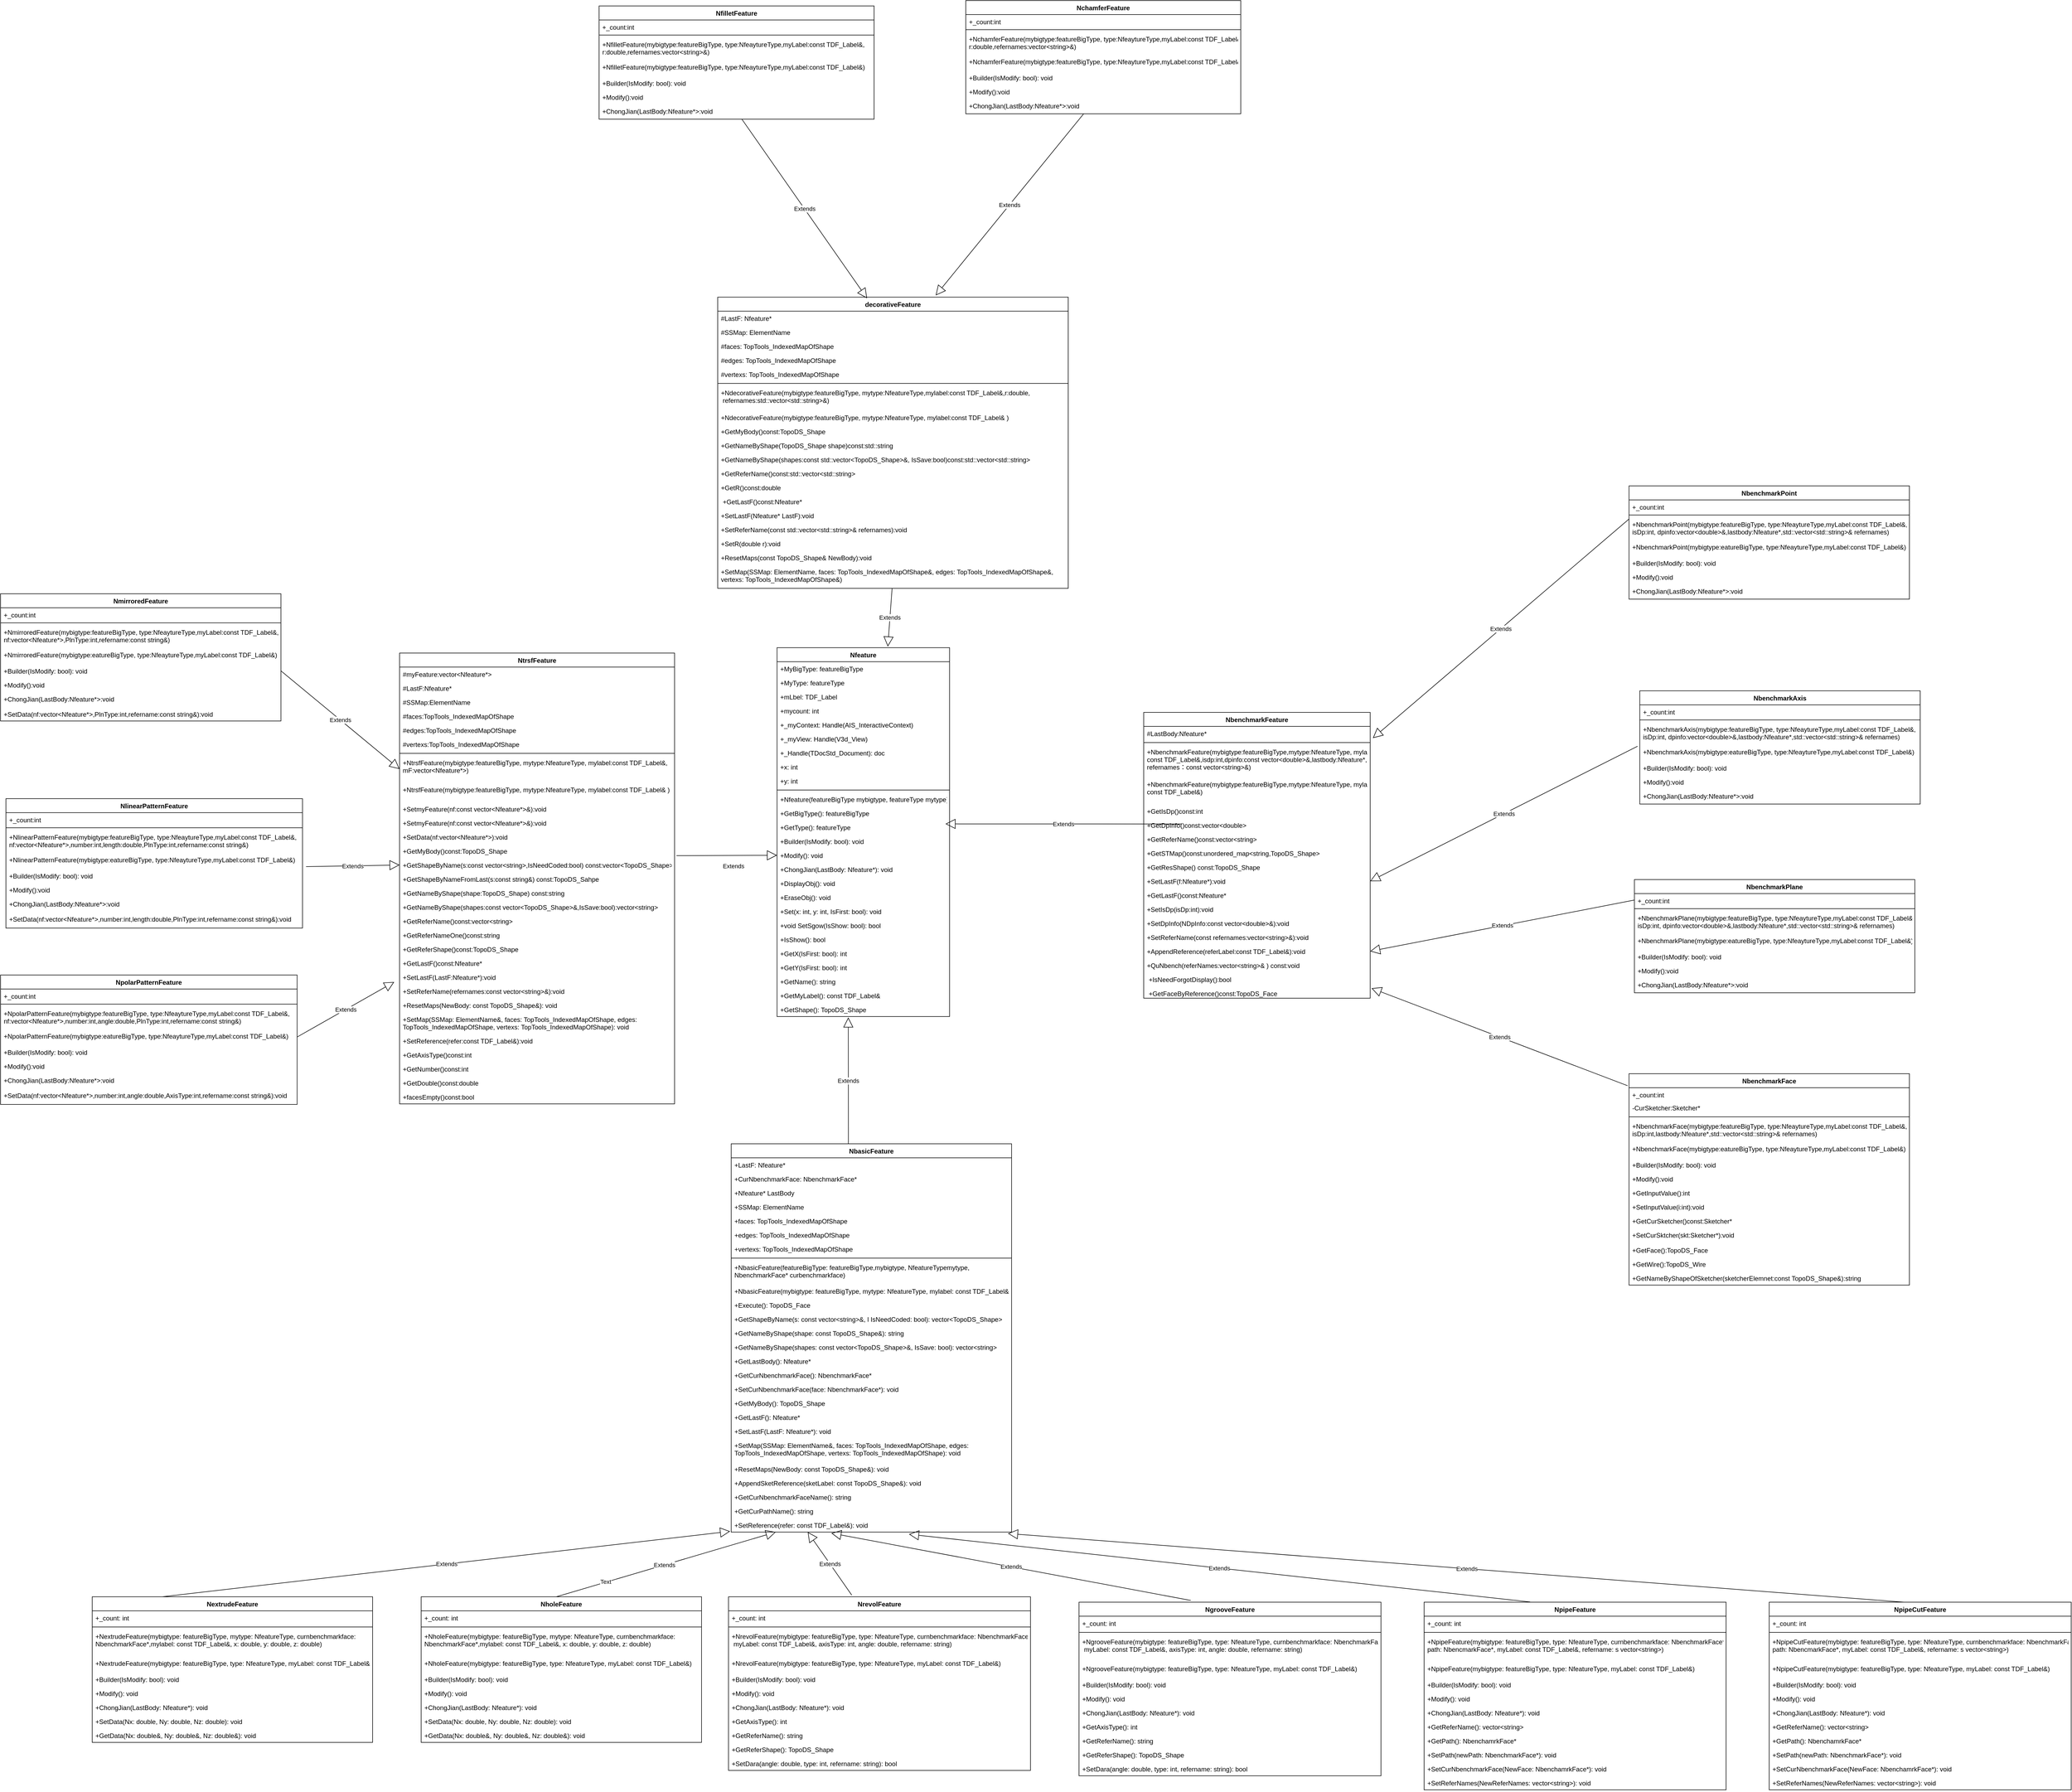 <mxfile version="20.8.23" type="github">
  <diagram name="Page-1" id="c4acf3e9-155e-7222-9cf6-157b1a14988f">
    <mxGraphModel dx="2990" dy="2780" grid="1" gridSize="10" guides="1" tooltips="1" connect="1" arrows="1" fold="1" page="1" pageScale="1" pageWidth="850" pageHeight="1100" background="none" math="0" shadow="0">
      <root>
        <mxCell id="0" />
        <mxCell id="1" parent="0" />
        <mxCell id="ykWLb0IThOWZlfe0dgKn-5" value="decorativeFeature" style="swimlane;fontStyle=1;align=center;verticalAlign=top;childLayout=stackLayout;horizontal=1;startSize=26;horizontalStack=0;resizeParent=1;resizeParentMax=0;resizeLast=0;collapsible=1;marginBottom=0;" parent="1" vertex="1">
          <mxGeometry x="-120" y="-770" width="650" height="540" as="geometry" />
        </mxCell>
        <mxCell id="ykWLb0IThOWZlfe0dgKn-6" value="#LastF: Nfeature*" style="text;strokeColor=none;fillColor=none;align=left;verticalAlign=top;spacingLeft=4;spacingRight=4;overflow=hidden;rotatable=0;points=[[0,0.5],[1,0.5]];portConstraint=eastwest;" parent="ykWLb0IThOWZlfe0dgKn-5" vertex="1">
          <mxGeometry y="26" width="650" height="26" as="geometry" />
        </mxCell>
        <mxCell id="ykWLb0IThOWZlfe0dgKn-300" value="#SSMap: ElementName" style="text;strokeColor=none;fillColor=none;align=left;verticalAlign=top;spacingLeft=4;spacingRight=4;overflow=hidden;rotatable=0;points=[[0,0.5],[1,0.5]];portConstraint=eastwest;" parent="ykWLb0IThOWZlfe0dgKn-5" vertex="1">
          <mxGeometry y="52" width="650" height="26" as="geometry" />
        </mxCell>
        <mxCell id="ykWLb0IThOWZlfe0dgKn-302" value="#faces: TopTools_IndexedMapOfShape" style="text;strokeColor=none;fillColor=none;align=left;verticalAlign=top;spacingLeft=4;spacingRight=4;overflow=hidden;rotatable=0;points=[[0,0.5],[1,0.5]];portConstraint=eastwest;" parent="ykWLb0IThOWZlfe0dgKn-5" vertex="1">
          <mxGeometry y="78" width="650" height="26" as="geometry" />
        </mxCell>
        <mxCell id="ykWLb0IThOWZlfe0dgKn-301" value="#edges: TopTools_IndexedMapOfShape" style="text;strokeColor=none;fillColor=none;align=left;verticalAlign=top;spacingLeft=4;spacingRight=4;overflow=hidden;rotatable=0;points=[[0,0.5],[1,0.5]];portConstraint=eastwest;" parent="ykWLb0IThOWZlfe0dgKn-5" vertex="1">
          <mxGeometry y="104" width="650" height="26" as="geometry" />
        </mxCell>
        <mxCell id="ykWLb0IThOWZlfe0dgKn-299" value="#vertexs: TopTools_IndexedMapOfShape" style="text;strokeColor=none;fillColor=none;align=left;verticalAlign=top;spacingLeft=4;spacingRight=4;overflow=hidden;rotatable=0;points=[[0,0.5],[1,0.5]];portConstraint=eastwest;" parent="ykWLb0IThOWZlfe0dgKn-5" vertex="1">
          <mxGeometry y="130" width="650" height="26" as="geometry" />
        </mxCell>
        <mxCell id="ykWLb0IThOWZlfe0dgKn-7" value="" style="line;strokeWidth=1;fillColor=none;align=left;verticalAlign=middle;spacingTop=-1;spacingLeft=3;spacingRight=3;rotatable=0;labelPosition=right;points=[];portConstraint=eastwest;strokeColor=inherit;" parent="ykWLb0IThOWZlfe0dgKn-5" vertex="1">
          <mxGeometry y="156" width="650" height="8" as="geometry" />
        </mxCell>
        <mxCell id="ykWLb0IThOWZlfe0dgKn-306" value="+NdecorativeFeature(mybigtype:featureBigType, mytype:NfeatureType,mylabel:const TDF_Label&amp;,r:double,&#xa; refernames:std::vector&lt;std::string&gt;&amp;)" style="text;strokeColor=none;fillColor=none;align=left;verticalAlign=top;spacingLeft=4;spacingRight=4;overflow=hidden;rotatable=0;points=[[0,0.5],[1,0.5]];portConstraint=eastwest;" parent="ykWLb0IThOWZlfe0dgKn-5" vertex="1">
          <mxGeometry y="164" width="650" height="46" as="geometry" />
        </mxCell>
        <mxCell id="ykWLb0IThOWZlfe0dgKn-307" value="+NdecorativeFeature(mybigtype:featureBigType, mytype:NfeatureType, mylabel:const TDF_Label&amp; )" style="text;strokeColor=none;fillColor=none;align=left;verticalAlign=top;spacingLeft=4;spacingRight=4;overflow=hidden;rotatable=0;points=[[0,0.5],[1,0.5]];portConstraint=eastwest;" parent="ykWLb0IThOWZlfe0dgKn-5" vertex="1">
          <mxGeometry y="210" width="650" height="26" as="geometry" />
        </mxCell>
        <mxCell id="ykWLb0IThOWZlfe0dgKn-312" value="+GetMyBody()const:TopoDS_Shape " style="text;strokeColor=none;fillColor=none;align=left;verticalAlign=top;spacingLeft=4;spacingRight=4;overflow=hidden;rotatable=0;points=[[0,0.5],[1,0.5]];portConstraint=eastwest;" parent="ykWLb0IThOWZlfe0dgKn-5" vertex="1">
          <mxGeometry y="236" width="650" height="26" as="geometry" />
        </mxCell>
        <mxCell id="ykWLb0IThOWZlfe0dgKn-311" value="+GetNameByShape(TopoDS_Shape shape)const:std::string &#xa;" style="text;strokeColor=none;fillColor=none;align=left;verticalAlign=top;spacingLeft=4;spacingRight=4;overflow=hidden;rotatable=0;points=[[0,0.5],[1,0.5]];portConstraint=eastwest;" parent="ykWLb0IThOWZlfe0dgKn-5" vertex="1">
          <mxGeometry y="262" width="650" height="26" as="geometry" />
        </mxCell>
        <mxCell id="ykWLb0IThOWZlfe0dgKn-309" value="+GetNameByShape(shapes:const std::vector&lt;TopoDS_Shape&gt;&amp;, IsSave:bool)const:std::vector&lt;std::string&gt;" style="text;strokeColor=none;fillColor=none;align=left;verticalAlign=top;spacingLeft=4;spacingRight=4;overflow=hidden;rotatable=0;points=[[0,0.5],[1,0.5]];portConstraint=eastwest;" parent="ykWLb0IThOWZlfe0dgKn-5" vertex="1">
          <mxGeometry y="288" width="650" height="26" as="geometry" />
        </mxCell>
        <mxCell id="ykWLb0IThOWZlfe0dgKn-310" value="+GetReferName()const:std::vector&lt;std::string&gt; " style="text;strokeColor=none;fillColor=none;align=left;verticalAlign=top;spacingLeft=4;spacingRight=4;overflow=hidden;rotatable=0;points=[[0,0.5],[1,0.5]];portConstraint=eastwest;" parent="ykWLb0IThOWZlfe0dgKn-5" vertex="1">
          <mxGeometry y="314" width="650" height="26" as="geometry" />
        </mxCell>
        <mxCell id="ykWLb0IThOWZlfe0dgKn-308" value="+GetR()const:double &#xa;" style="text;strokeColor=none;fillColor=none;align=left;verticalAlign=top;spacingLeft=4;spacingRight=4;overflow=hidden;rotatable=0;points=[[0,0.5],[1,0.5]];portConstraint=eastwest;" parent="ykWLb0IThOWZlfe0dgKn-5" vertex="1">
          <mxGeometry y="340" width="650" height="26" as="geometry" />
        </mxCell>
        <mxCell id="ykWLb0IThOWZlfe0dgKn-303" value=" +GetLastF()const:Nfeature*" style="text;strokeColor=none;fillColor=none;align=left;verticalAlign=top;spacingLeft=4;spacingRight=4;overflow=hidden;rotatable=0;points=[[0,0.5],[1,0.5]];portConstraint=eastwest;" parent="ykWLb0IThOWZlfe0dgKn-5" vertex="1">
          <mxGeometry y="366" width="650" height="26" as="geometry" />
        </mxCell>
        <mxCell id="ykWLb0IThOWZlfe0dgKn-305" value="+SetLastF(Nfeature* LastF):void " style="text;strokeColor=none;fillColor=none;align=left;verticalAlign=top;spacingLeft=4;spacingRight=4;overflow=hidden;rotatable=0;points=[[0,0.5],[1,0.5]];portConstraint=eastwest;" parent="ykWLb0IThOWZlfe0dgKn-5" vertex="1">
          <mxGeometry y="392" width="650" height="26" as="geometry" />
        </mxCell>
        <mxCell id="ykWLb0IThOWZlfe0dgKn-304" value="+SetReferName(const std::vector&lt;std::string&gt;&amp; refernames):void " style="text;strokeColor=none;fillColor=none;align=left;verticalAlign=top;spacingLeft=4;spacingRight=4;overflow=hidden;rotatable=0;points=[[0,0.5],[1,0.5]];portConstraint=eastwest;" parent="ykWLb0IThOWZlfe0dgKn-5" vertex="1">
          <mxGeometry y="418" width="650" height="26" as="geometry" />
        </mxCell>
        <mxCell id="4OkeyMGWRKXnlzKa9JUR-2" value="+SetR(double r):void " style="text;strokeColor=none;fillColor=none;align=left;verticalAlign=top;spacingLeft=4;spacingRight=4;overflow=hidden;rotatable=0;points=[[0,0.5],[1,0.5]];portConstraint=eastwest;" parent="ykWLb0IThOWZlfe0dgKn-5" vertex="1">
          <mxGeometry y="444" width="650" height="26" as="geometry" />
        </mxCell>
        <mxCell id="4OkeyMGWRKXnlzKa9JUR-3" value="+ResetMaps(const TopoDS_Shape&amp; NewBody):void " style="text;strokeColor=none;fillColor=none;align=left;verticalAlign=top;spacingLeft=4;spacingRight=4;overflow=hidden;rotatable=0;points=[[0,0.5],[1,0.5]];portConstraint=eastwest;" parent="ykWLb0IThOWZlfe0dgKn-5" vertex="1">
          <mxGeometry y="470" width="650" height="26" as="geometry" />
        </mxCell>
        <mxCell id="ykWLb0IThOWZlfe0dgKn-8" value="+SetMap(SSMap: ElementName, faces: TopTools_IndexedMapOfShape&amp;, edges: TopTools_IndexedMapOfShape&amp;, &#xa;vertexs: TopTools_IndexedMapOfShape&amp;)" style="text;strokeColor=none;fillColor=none;align=left;verticalAlign=top;spacingLeft=4;spacingRight=4;overflow=hidden;rotatable=0;points=[[0,0.5],[1,0.5]];portConstraint=eastwest;" parent="ykWLb0IThOWZlfe0dgKn-5" vertex="1">
          <mxGeometry y="496" width="650" height="44" as="geometry" />
        </mxCell>
        <mxCell id="ykWLb0IThOWZlfe0dgKn-13" value="NtrsfFeature" style="swimlane;fontStyle=1;align=center;verticalAlign=top;childLayout=stackLayout;horizontal=1;startSize=26;horizontalStack=0;resizeParent=1;resizeParentMax=0;resizeLast=0;collapsible=1;marginBottom=0;" parent="1" vertex="1">
          <mxGeometry x="-710" y="-110" width="510" height="836" as="geometry" />
        </mxCell>
        <mxCell id="ykWLb0IThOWZlfe0dgKn-14" value="#myFeature:vector&lt;Nfeature*&gt;" style="text;strokeColor=none;fillColor=none;align=left;verticalAlign=top;spacingLeft=4;spacingRight=4;overflow=hidden;rotatable=0;points=[[0,0.5],[1,0.5]];portConstraint=eastwest;" parent="ykWLb0IThOWZlfe0dgKn-13" vertex="1">
          <mxGeometry y="26" width="510" height="26" as="geometry" />
        </mxCell>
        <mxCell id="ykWLb0IThOWZlfe0dgKn-244" value="#LastF:Nfeature*" style="text;strokeColor=none;fillColor=none;align=left;verticalAlign=top;spacingLeft=4;spacingRight=4;overflow=hidden;rotatable=0;points=[[0,0.5],[1,0.5]];portConstraint=eastwest;" parent="ykWLb0IThOWZlfe0dgKn-13" vertex="1">
          <mxGeometry y="52" width="510" height="26" as="geometry" />
        </mxCell>
        <mxCell id="ykWLb0IThOWZlfe0dgKn-245" value="#SSMap:ElementName" style="text;strokeColor=none;fillColor=none;align=left;verticalAlign=top;spacingLeft=4;spacingRight=4;overflow=hidden;rotatable=0;points=[[0,0.5],[1,0.5]];portConstraint=eastwest;" parent="ykWLb0IThOWZlfe0dgKn-13" vertex="1">
          <mxGeometry y="78" width="510" height="26" as="geometry" />
        </mxCell>
        <mxCell id="ykWLb0IThOWZlfe0dgKn-248" value="#faces:TopTools_IndexedMapOfShape" style="text;strokeColor=none;fillColor=none;align=left;verticalAlign=top;spacingLeft=4;spacingRight=4;overflow=hidden;rotatable=0;points=[[0,0.5],[1,0.5]];portConstraint=eastwest;" parent="ykWLb0IThOWZlfe0dgKn-13" vertex="1">
          <mxGeometry y="104" width="510" height="26" as="geometry" />
        </mxCell>
        <mxCell id="ykWLb0IThOWZlfe0dgKn-250" value="#edges:TopTools_IndexedMapOfShape" style="text;strokeColor=none;fillColor=none;align=left;verticalAlign=top;spacingLeft=4;spacingRight=4;overflow=hidden;rotatable=0;points=[[0,0.5],[1,0.5]];portConstraint=eastwest;" parent="ykWLb0IThOWZlfe0dgKn-13" vertex="1">
          <mxGeometry y="130" width="510" height="26" as="geometry" />
        </mxCell>
        <mxCell id="ykWLb0IThOWZlfe0dgKn-249" value="#vertexs:TopTools_IndexedMapOfShape" style="text;strokeColor=none;fillColor=none;align=left;verticalAlign=top;spacingLeft=4;spacingRight=4;overflow=hidden;rotatable=0;points=[[0,0.5],[1,0.5]];portConstraint=eastwest;" parent="ykWLb0IThOWZlfe0dgKn-13" vertex="1">
          <mxGeometry y="156" width="510" height="26" as="geometry" />
        </mxCell>
        <mxCell id="ykWLb0IThOWZlfe0dgKn-15" value="" style="line;strokeWidth=1;fillColor=none;align=left;verticalAlign=middle;spacingTop=-1;spacingLeft=3;spacingRight=3;rotatable=0;labelPosition=right;points=[];portConstraint=eastwest;strokeColor=inherit;" parent="ykWLb0IThOWZlfe0dgKn-13" vertex="1">
          <mxGeometry y="182" width="510" height="8" as="geometry" />
        </mxCell>
        <mxCell id="ykWLb0IThOWZlfe0dgKn-260" value="+NtrsfFeature(mybigtype:featureBigType, mytype:NfeatureType, mylabel:const TDF_Label&amp;, &#xa;mF:vector&lt;Nfeature*&gt;)" style="text;strokeColor=none;fillColor=none;align=left;verticalAlign=top;spacingLeft=4;spacingRight=4;overflow=hidden;rotatable=0;points=[[0,0.5],[1,0.5]];portConstraint=eastwest;" parent="ykWLb0IThOWZlfe0dgKn-13" vertex="1">
          <mxGeometry y="190" width="510" height="50" as="geometry" />
        </mxCell>
        <mxCell id="ykWLb0IThOWZlfe0dgKn-266" value="+NtrsfFeature(mybigtype:featureBigType, mytype:NfeatureType, mylabel:const TDF_Label&amp; )" style="text;strokeColor=none;fillColor=none;align=left;verticalAlign=top;spacingLeft=4;spacingRight=4;overflow=hidden;rotatable=0;points=[[0,0.5],[1,0.5]];portConstraint=eastwest;" parent="ykWLb0IThOWZlfe0dgKn-13" vertex="1">
          <mxGeometry y="240" width="510" height="36" as="geometry" />
        </mxCell>
        <mxCell id="4OkeyMGWRKXnlzKa9JUR-89" value="+SetmyFeature(nf:const vector&lt;Nfeature*&gt;&amp;):void " style="text;strokeColor=none;fillColor=none;align=left;verticalAlign=top;spacingLeft=4;spacingRight=4;overflow=hidden;rotatable=0;points=[[0,0.5],[1,0.5]];portConstraint=eastwest;" parent="ykWLb0IThOWZlfe0dgKn-13" vertex="1">
          <mxGeometry y="276" width="510" height="26" as="geometry" />
        </mxCell>
        <mxCell id="4OkeyMGWRKXnlzKa9JUR-86" value="+SetmyFeature(nf:const vector&lt;Nfeature*&gt;&amp;):void " style="text;strokeColor=none;fillColor=none;align=left;verticalAlign=top;spacingLeft=4;spacingRight=4;overflow=hidden;rotatable=0;points=[[0,0.5],[1,0.5]];portConstraint=eastwest;" parent="ykWLb0IThOWZlfe0dgKn-13" vertex="1">
          <mxGeometry y="302" width="510" height="26" as="geometry" />
        </mxCell>
        <mxCell id="4OkeyMGWRKXnlzKa9JUR-87" value="+SetData(nf:vector&lt;Nfeature*&gt;):void " style="text;strokeColor=none;fillColor=none;align=left;verticalAlign=top;spacingLeft=4;spacingRight=4;overflow=hidden;rotatable=0;points=[[0,0.5],[1,0.5]];portConstraint=eastwest;" parent="ykWLb0IThOWZlfe0dgKn-13" vertex="1">
          <mxGeometry y="328" width="510" height="26" as="geometry" />
        </mxCell>
        <mxCell id="4OkeyMGWRKXnlzKa9JUR-85" value="+GetMyBody()const:TopoDS_Shape" style="text;strokeColor=none;fillColor=none;align=left;verticalAlign=top;spacingLeft=4;spacingRight=4;overflow=hidden;rotatable=0;points=[[0,0.5],[1,0.5]];portConstraint=eastwest;" parent="ykWLb0IThOWZlfe0dgKn-13" vertex="1">
          <mxGeometry y="354" width="510" height="26" as="geometry" />
        </mxCell>
        <mxCell id="4OkeyMGWRKXnlzKa9JUR-84" value="+GetShapeByName(s:const vector&lt;string&gt;,IsNeedCoded:bool) const:vector&lt;TopoDS_Shape&gt;" style="text;strokeColor=none;fillColor=none;align=left;verticalAlign=top;spacingLeft=4;spacingRight=4;overflow=hidden;rotatable=0;points=[[0,0.5],[1,0.5]];portConstraint=eastwest;" parent="ykWLb0IThOWZlfe0dgKn-13" vertex="1">
          <mxGeometry y="380" width="510" height="26" as="geometry" />
        </mxCell>
        <mxCell id="4OkeyMGWRKXnlzKa9JUR-82" value="+GetShapeByNameFromLast(s:const string&amp;) const:TopoDS_Sahpe" style="text;strokeColor=none;fillColor=none;align=left;verticalAlign=top;spacingLeft=4;spacingRight=4;overflow=hidden;rotatable=0;points=[[0,0.5],[1,0.5]];portConstraint=eastwest;" parent="ykWLb0IThOWZlfe0dgKn-13" vertex="1">
          <mxGeometry y="406" width="510" height="26" as="geometry" />
        </mxCell>
        <mxCell id="4OkeyMGWRKXnlzKa9JUR-81" value="+GetNameByShape(shape:TopoDS_Shape) const:string" style="text;strokeColor=none;fillColor=none;align=left;verticalAlign=top;spacingLeft=4;spacingRight=4;overflow=hidden;rotatable=0;points=[[0,0.5],[1,0.5]];portConstraint=eastwest;" parent="ykWLb0IThOWZlfe0dgKn-13" vertex="1">
          <mxGeometry y="432" width="510" height="26" as="geometry" />
        </mxCell>
        <mxCell id="4OkeyMGWRKXnlzKa9JUR-83" value="+GetNameByShape(shapes:const vector&lt;TopoDS_Shape&gt;&amp;,IsSave:bool):vector&lt;string&gt;" style="text;strokeColor=none;fillColor=none;align=left;verticalAlign=top;spacingLeft=4;spacingRight=4;overflow=hidden;rotatable=0;points=[[0,0.5],[1,0.5]];portConstraint=eastwest;" parent="ykWLb0IThOWZlfe0dgKn-13" vertex="1">
          <mxGeometry y="458" width="510" height="26" as="geometry" />
        </mxCell>
        <mxCell id="4OkeyMGWRKXnlzKa9JUR-80" value="+GetReferName()const:vector&lt;string&gt;" style="text;strokeColor=none;fillColor=none;align=left;verticalAlign=top;spacingLeft=4;spacingRight=4;overflow=hidden;rotatable=0;points=[[0,0.5],[1,0.5]];portConstraint=eastwest;" parent="ykWLb0IThOWZlfe0dgKn-13" vertex="1">
          <mxGeometry y="484" width="510" height="26" as="geometry" />
        </mxCell>
        <mxCell id="ykWLb0IThOWZlfe0dgKn-269" value="+GetReferNameOne()const:string" style="text;strokeColor=none;fillColor=none;align=left;verticalAlign=top;spacingLeft=4;spacingRight=4;overflow=hidden;rotatable=0;points=[[0,0.5],[1,0.5]];portConstraint=eastwest;" parent="ykWLb0IThOWZlfe0dgKn-13" vertex="1">
          <mxGeometry y="510" width="510" height="26" as="geometry" />
        </mxCell>
        <mxCell id="ykWLb0IThOWZlfe0dgKn-268" value="+GetReferShape()const:TopoDS_Shape" style="text;strokeColor=none;fillColor=none;align=left;verticalAlign=top;spacingLeft=4;spacingRight=4;overflow=hidden;rotatable=0;points=[[0,0.5],[1,0.5]];portConstraint=eastwest;" parent="ykWLb0IThOWZlfe0dgKn-13" vertex="1">
          <mxGeometry y="536" width="510" height="26" as="geometry" />
        </mxCell>
        <mxCell id="4OkeyMGWRKXnlzKa9JUR-79" value="+GetLastF()const:Nfeature*" style="text;strokeColor=none;fillColor=none;align=left;verticalAlign=top;spacingLeft=4;spacingRight=4;overflow=hidden;rotatable=0;points=[[0,0.5],[1,0.5]];portConstraint=eastwest;" parent="ykWLb0IThOWZlfe0dgKn-13" vertex="1">
          <mxGeometry y="562" width="510" height="26" as="geometry" />
        </mxCell>
        <mxCell id="ykWLb0IThOWZlfe0dgKn-267" value="+SetLastF(LastF:Nfeature*):void" style="text;strokeColor=none;fillColor=none;align=left;verticalAlign=top;spacingLeft=4;spacingRight=4;overflow=hidden;rotatable=0;points=[[0,0.5],[1,0.5]];portConstraint=eastwest;" parent="ykWLb0IThOWZlfe0dgKn-13" vertex="1">
          <mxGeometry y="588" width="510" height="26" as="geometry" />
        </mxCell>
        <mxCell id="ykWLb0IThOWZlfe0dgKn-264" value="+SetReferName(refernames:const vector&lt;string&gt;&amp;):void" style="text;strokeColor=none;fillColor=none;align=left;verticalAlign=top;spacingLeft=4;spacingRight=4;overflow=hidden;rotatable=0;points=[[0,0.5],[1,0.5]];portConstraint=eastwest;" parent="ykWLb0IThOWZlfe0dgKn-13" vertex="1">
          <mxGeometry y="614" width="510" height="26" as="geometry" />
        </mxCell>
        <mxCell id="ykWLb0IThOWZlfe0dgKn-265" value="+ResetMaps(NewBody: const TopoDS_Shape&amp;): void" style="text;strokeColor=none;fillColor=none;align=left;verticalAlign=top;spacingLeft=4;spacingRight=4;overflow=hidden;rotatable=0;points=[[0,0.5],[1,0.5]];portConstraint=eastwest;" parent="ykWLb0IThOWZlfe0dgKn-13" vertex="1">
          <mxGeometry y="640" width="510" height="26" as="geometry" />
        </mxCell>
        <mxCell id="ykWLb0IThOWZlfe0dgKn-262" value="+SetMap(SSMap: ElementName&amp;, faces: TopTools_IndexedMapOfShape, edges:&#xa;TopTools_IndexedMapOfShape, vertexs: TopTools_IndexedMapOfShape): void" style="text;strokeColor=none;fillColor=none;align=left;verticalAlign=top;spacingLeft=4;spacingRight=4;overflow=hidden;rotatable=0;points=[[0,0.5],[1,0.5]];portConstraint=eastwest;" parent="ykWLb0IThOWZlfe0dgKn-13" vertex="1">
          <mxGeometry y="666" width="510" height="40" as="geometry" />
        </mxCell>
        <mxCell id="ykWLb0IThOWZlfe0dgKn-263" value="+SetReference(refer:const TDF_Label&amp;):void" style="text;strokeColor=none;fillColor=none;align=left;verticalAlign=top;spacingLeft=4;spacingRight=4;overflow=hidden;rotatable=0;points=[[0,0.5],[1,0.5]];portConstraint=eastwest;" parent="ykWLb0IThOWZlfe0dgKn-13" vertex="1">
          <mxGeometry y="706" width="510" height="26" as="geometry" />
        </mxCell>
        <mxCell id="ykWLb0IThOWZlfe0dgKn-261" value="+GetAxisType()const:int" style="text;strokeColor=none;fillColor=none;align=left;verticalAlign=top;spacingLeft=4;spacingRight=4;overflow=hidden;rotatable=0;points=[[0,0.5],[1,0.5]];portConstraint=eastwest;" parent="ykWLb0IThOWZlfe0dgKn-13" vertex="1">
          <mxGeometry y="732" width="510" height="26" as="geometry" />
        </mxCell>
        <mxCell id="ykWLb0IThOWZlfe0dgKn-259" value="+GetNumber()const:int" style="text;strokeColor=none;fillColor=none;align=left;verticalAlign=top;spacingLeft=4;spacingRight=4;overflow=hidden;rotatable=0;points=[[0,0.5],[1,0.5]];portConstraint=eastwest;" parent="ykWLb0IThOWZlfe0dgKn-13" vertex="1">
          <mxGeometry y="758" width="510" height="26" as="geometry" />
        </mxCell>
        <mxCell id="ykWLb0IThOWZlfe0dgKn-258" value="+GetDouble()const:double" style="text;strokeColor=none;fillColor=none;align=left;verticalAlign=top;spacingLeft=4;spacingRight=4;overflow=hidden;rotatable=0;points=[[0,0.5],[1,0.5]];portConstraint=eastwest;" parent="ykWLb0IThOWZlfe0dgKn-13" vertex="1">
          <mxGeometry y="784" width="510" height="26" as="geometry" />
        </mxCell>
        <mxCell id="ykWLb0IThOWZlfe0dgKn-257" value="+facesEmpty()const:bool" style="text;strokeColor=none;fillColor=none;align=left;verticalAlign=top;spacingLeft=4;spacingRight=4;overflow=hidden;rotatable=0;points=[[0,0.5],[1,0.5]];portConstraint=eastwest;" parent="ykWLb0IThOWZlfe0dgKn-13" vertex="1">
          <mxGeometry y="810" width="510" height="26" as="geometry" />
        </mxCell>
        <mxCell id="ykWLb0IThOWZlfe0dgKn-17" value="NbasicFeature" style="swimlane;fontStyle=1;align=center;verticalAlign=top;childLayout=stackLayout;horizontal=1;startSize=26;horizontalStack=0;resizeParent=1;resizeParentMax=0;resizeLast=0;collapsible=1;marginBottom=0;" parent="1" vertex="1">
          <mxGeometry x="-95" y="800" width="520" height="720" as="geometry">
            <mxRectangle x="130" y="400" width="120" height="30" as="alternateBounds" />
          </mxGeometry>
        </mxCell>
        <mxCell id="ykWLb0IThOWZlfe0dgKn-129" value="+LastF: Nfeature*" style="text;strokeColor=none;fillColor=none;align=left;verticalAlign=top;spacingLeft=4;spacingRight=4;overflow=hidden;rotatable=0;points=[[0,0.5],[1,0.5]];portConstraint=eastwest;" parent="ykWLb0IThOWZlfe0dgKn-17" vertex="1">
          <mxGeometry y="26" width="520" height="26" as="geometry" />
        </mxCell>
        <mxCell id="ykWLb0IThOWZlfe0dgKn-131" value="+CurNbenchmarkFace: NbenchmarkFace*" style="text;strokeColor=none;fillColor=none;align=left;verticalAlign=top;spacingLeft=4;spacingRight=4;overflow=hidden;rotatable=0;points=[[0,0.5],[1,0.5]];portConstraint=eastwest;" parent="ykWLb0IThOWZlfe0dgKn-17" vertex="1">
          <mxGeometry y="52" width="520" height="26" as="geometry" />
        </mxCell>
        <mxCell id="ykWLb0IThOWZlfe0dgKn-134" value="+Nfeature* LastBody" style="text;strokeColor=none;fillColor=none;align=left;verticalAlign=top;spacingLeft=4;spacingRight=4;overflow=hidden;rotatable=0;points=[[0,0.5],[1,0.5]];portConstraint=eastwest;" parent="ykWLb0IThOWZlfe0dgKn-17" vertex="1">
          <mxGeometry y="78" width="520" height="26" as="geometry" />
        </mxCell>
        <mxCell id="ykWLb0IThOWZlfe0dgKn-133" value="+SSMap: ElementName" style="text;strokeColor=none;fillColor=none;align=left;verticalAlign=top;spacingLeft=4;spacingRight=4;overflow=hidden;rotatable=0;points=[[0,0.5],[1,0.5]];portConstraint=eastwest;" parent="ykWLb0IThOWZlfe0dgKn-17" vertex="1">
          <mxGeometry y="104" width="520" height="26" as="geometry" />
        </mxCell>
        <mxCell id="ykWLb0IThOWZlfe0dgKn-132" value="+faces: TopTools_IndexedMapOfShape" style="text;strokeColor=none;fillColor=none;align=left;verticalAlign=top;spacingLeft=4;spacingRight=4;overflow=hidden;rotatable=0;points=[[0,0.5],[1,0.5]];portConstraint=eastwest;" parent="ykWLb0IThOWZlfe0dgKn-17" vertex="1">
          <mxGeometry y="130" width="520" height="26" as="geometry" />
        </mxCell>
        <mxCell id="ykWLb0IThOWZlfe0dgKn-130" value="+edges: TopTools_IndexedMapOfShape" style="text;strokeColor=none;fillColor=none;align=left;verticalAlign=top;spacingLeft=4;spacingRight=4;overflow=hidden;rotatable=0;points=[[0,0.5],[1,0.5]];portConstraint=eastwest;" parent="ykWLb0IThOWZlfe0dgKn-17" vertex="1">
          <mxGeometry y="156" width="520" height="26" as="geometry" />
        </mxCell>
        <mxCell id="ykWLb0IThOWZlfe0dgKn-135" value="+vertexs: TopTools_IndexedMapOfShape" style="text;strokeColor=none;fillColor=none;align=left;verticalAlign=top;spacingLeft=4;spacingRight=4;overflow=hidden;rotatable=0;points=[[0,0.5],[1,0.5]];portConstraint=eastwest;" parent="ykWLb0IThOWZlfe0dgKn-17" vertex="1">
          <mxGeometry y="182" width="520" height="26" as="geometry" />
        </mxCell>
        <mxCell id="ykWLb0IThOWZlfe0dgKn-19" value="" style="line;strokeWidth=1;fillColor=none;align=left;verticalAlign=middle;spacingTop=-1;spacingLeft=3;spacingRight=3;rotatable=0;labelPosition=right;points=[];portConstraint=eastwest;strokeColor=inherit;" parent="ykWLb0IThOWZlfe0dgKn-17" vertex="1">
          <mxGeometry y="208" width="520" height="8" as="geometry" />
        </mxCell>
        <mxCell id="ykWLb0IThOWZlfe0dgKn-136" style="edgeStyle=orthogonalEdgeStyle;rounded=0;orthogonalLoop=1;jettySize=auto;html=1;exitX=1;exitY=0.5;exitDx=0;exitDy=0;" parent="ykWLb0IThOWZlfe0dgKn-17" source="ykWLb0IThOWZlfe0dgKn-132" target="ykWLb0IThOWZlfe0dgKn-132" edge="1">
          <mxGeometry relative="1" as="geometry" />
        </mxCell>
        <mxCell id="ykWLb0IThOWZlfe0dgKn-20" value="+NbasicFeature(featureBigType: featureBigType,mybigtype, NfeatureTypemytype, &#xa;NbenchmarkFace* curbenchmarkface)" style="text;strokeColor=none;fillColor=none;align=left;verticalAlign=top;spacingLeft=4;spacingRight=4;overflow=hidden;rotatable=0;points=[[0,0.5],[1,0.5]];portConstraint=eastwest;" parent="ykWLb0IThOWZlfe0dgKn-17" vertex="1">
          <mxGeometry y="216" width="520" height="44" as="geometry" />
        </mxCell>
        <mxCell id="ykWLb0IThOWZlfe0dgKn-137" value="+NbasicFeature(mybigtype: featureBigType, mytype: NfeatureType, mylabel: const TDF_Label&amp;)" style="text;strokeColor=none;fillColor=none;align=left;verticalAlign=top;spacingLeft=4;spacingRight=4;overflow=hidden;rotatable=0;points=[[0,0.5],[1,0.5]];portConstraint=eastwest;" parent="ykWLb0IThOWZlfe0dgKn-17" vertex="1">
          <mxGeometry y="260" width="520" height="26" as="geometry" />
        </mxCell>
        <mxCell id="ykWLb0IThOWZlfe0dgKn-138" value="+Execute(): TopoDS_Face" style="text;strokeColor=none;fillColor=none;align=left;verticalAlign=top;spacingLeft=4;spacingRight=4;overflow=hidden;rotatable=0;points=[[0,0.5],[1,0.5]];portConstraint=eastwest;" parent="ykWLb0IThOWZlfe0dgKn-17" vertex="1">
          <mxGeometry y="286" width="520" height="26" as="geometry" />
        </mxCell>
        <mxCell id="ykWLb0IThOWZlfe0dgKn-139" value="+GetShapeByName(s: const vector&lt;string&gt;&amp;, l IsNeedCoded: bool): vector&lt;TopoDS_Shape&gt;" style="text;strokeColor=none;fillColor=none;align=left;verticalAlign=top;spacingLeft=4;spacingRight=4;overflow=hidden;rotatable=0;points=[[0,0.5],[1,0.5]];portConstraint=eastwest;" parent="ykWLb0IThOWZlfe0dgKn-17" vertex="1">
          <mxGeometry y="312" width="520" height="26" as="geometry" />
        </mxCell>
        <mxCell id="ykWLb0IThOWZlfe0dgKn-147" value="+GetNameByShape(shape: const TopoDS_Shape&amp;): string" style="text;strokeColor=none;fillColor=none;align=left;verticalAlign=top;spacingLeft=4;spacingRight=4;overflow=hidden;rotatable=0;points=[[0,0.5],[1,0.5]];portConstraint=eastwest;" parent="ykWLb0IThOWZlfe0dgKn-17" vertex="1">
          <mxGeometry y="338" width="520" height="26" as="geometry" />
        </mxCell>
        <mxCell id="ykWLb0IThOWZlfe0dgKn-150" value="+GetNameByShape(shapes: const vector&lt;TopoDS_Shape&gt;&amp;, IsSave: bool): vector&lt;string&gt;" style="text;strokeColor=none;fillColor=none;align=left;verticalAlign=top;spacingLeft=4;spacingRight=4;overflow=hidden;rotatable=0;points=[[0,0.5],[1,0.5]];portConstraint=eastwest;" parent="ykWLb0IThOWZlfe0dgKn-17" vertex="1">
          <mxGeometry y="364" width="520" height="26" as="geometry" />
        </mxCell>
        <mxCell id="ykWLb0IThOWZlfe0dgKn-151" value="+GetLastBody(): Nfeature*" style="text;strokeColor=none;fillColor=none;align=left;verticalAlign=top;spacingLeft=4;spacingRight=4;overflow=hidden;rotatable=0;points=[[0,0.5],[1,0.5]];portConstraint=eastwest;" parent="ykWLb0IThOWZlfe0dgKn-17" vertex="1">
          <mxGeometry y="390" width="520" height="26" as="geometry" />
        </mxCell>
        <mxCell id="ykWLb0IThOWZlfe0dgKn-152" value="+GetCurNbenchmarkFace(): NbenchmarkFace*" style="text;strokeColor=none;fillColor=none;align=left;verticalAlign=top;spacingLeft=4;spacingRight=4;overflow=hidden;rotatable=0;points=[[0,0.5],[1,0.5]];portConstraint=eastwest;" parent="ykWLb0IThOWZlfe0dgKn-17" vertex="1">
          <mxGeometry y="416" width="520" height="26" as="geometry" />
        </mxCell>
        <mxCell id="ykWLb0IThOWZlfe0dgKn-153" value="+SetCurNbenchmarkFace(face: NbenchmarkFace*): void" style="text;strokeColor=none;fillColor=none;align=left;verticalAlign=top;spacingLeft=4;spacingRight=4;overflow=hidden;rotatable=0;points=[[0,0.5],[1,0.5]];portConstraint=eastwest;" parent="ykWLb0IThOWZlfe0dgKn-17" vertex="1">
          <mxGeometry y="442" width="520" height="26" as="geometry" />
        </mxCell>
        <mxCell id="ykWLb0IThOWZlfe0dgKn-149" value="+GetMyBody(): TopoDS_Shape" style="text;strokeColor=none;fillColor=none;align=left;verticalAlign=top;spacingLeft=4;spacingRight=4;overflow=hidden;rotatable=0;points=[[0,0.5],[1,0.5]];portConstraint=eastwest;" parent="ykWLb0IThOWZlfe0dgKn-17" vertex="1">
          <mxGeometry y="468" width="520" height="26" as="geometry" />
        </mxCell>
        <mxCell id="ykWLb0IThOWZlfe0dgKn-148" value="+GetLastF(): Nfeature*" style="text;strokeColor=none;fillColor=none;align=left;verticalAlign=top;spacingLeft=4;spacingRight=4;overflow=hidden;rotatable=0;points=[[0,0.5],[1,0.5]];portConstraint=eastwest;" parent="ykWLb0IThOWZlfe0dgKn-17" vertex="1">
          <mxGeometry y="494" width="520" height="26" as="geometry" />
        </mxCell>
        <mxCell id="ykWLb0IThOWZlfe0dgKn-146" value="+SetLastF(LastF: Nfeature*): void" style="text;strokeColor=none;fillColor=none;align=left;verticalAlign=top;spacingLeft=4;spacingRight=4;overflow=hidden;rotatable=0;points=[[0,0.5],[1,0.5]];portConstraint=eastwest;" parent="ykWLb0IThOWZlfe0dgKn-17" vertex="1">
          <mxGeometry y="520" width="520" height="26" as="geometry" />
        </mxCell>
        <mxCell id="ykWLb0IThOWZlfe0dgKn-143" value="+SetMap(SSMap: ElementName&amp;, faces: TopTools_IndexedMapOfShape, edges: &#xa;TopTools_IndexedMapOfShape, vertexs: TopTools_IndexedMapOfShape): void" style="text;strokeColor=none;fillColor=none;align=left;verticalAlign=top;spacingLeft=4;spacingRight=4;overflow=hidden;rotatable=0;points=[[0,0.5],[1,0.5]];portConstraint=eastwest;" parent="ykWLb0IThOWZlfe0dgKn-17" vertex="1">
          <mxGeometry y="546" width="520" height="44" as="geometry" />
        </mxCell>
        <mxCell id="ykWLb0IThOWZlfe0dgKn-160" value="+ResetMaps(NewBody: const TopoDS_Shape&amp;): void" style="text;strokeColor=none;fillColor=none;align=left;verticalAlign=top;spacingLeft=4;spacingRight=4;overflow=hidden;rotatable=0;points=[[0,0.5],[1,0.5]];portConstraint=eastwest;" parent="ykWLb0IThOWZlfe0dgKn-17" vertex="1">
          <mxGeometry y="590" width="520" height="26" as="geometry" />
        </mxCell>
        <mxCell id="ykWLb0IThOWZlfe0dgKn-159" value="+AppendSketReference(sketLabel: const TopoDS_Shape&amp;): void" style="text;strokeColor=none;fillColor=none;align=left;verticalAlign=top;spacingLeft=4;spacingRight=4;overflow=hidden;rotatable=0;points=[[0,0.5],[1,0.5]];portConstraint=eastwest;" parent="ykWLb0IThOWZlfe0dgKn-17" vertex="1">
          <mxGeometry y="616" width="520" height="26" as="geometry" />
        </mxCell>
        <mxCell id="ykWLb0IThOWZlfe0dgKn-158" value="+GetCurNbenchmarkFaceName(): string" style="text;strokeColor=none;fillColor=none;align=left;verticalAlign=top;spacingLeft=4;spacingRight=4;overflow=hidden;rotatable=0;points=[[0,0.5],[1,0.5]];portConstraint=eastwest;" parent="ykWLb0IThOWZlfe0dgKn-17" vertex="1">
          <mxGeometry y="642" width="520" height="26" as="geometry" />
        </mxCell>
        <mxCell id="ykWLb0IThOWZlfe0dgKn-157" value="+GetCurPathName(): string" style="text;strokeColor=none;fillColor=none;align=left;verticalAlign=top;spacingLeft=4;spacingRight=4;overflow=hidden;rotatable=0;points=[[0,0.5],[1,0.5]];portConstraint=eastwest;" parent="ykWLb0IThOWZlfe0dgKn-17" vertex="1">
          <mxGeometry y="668" width="520" height="26" as="geometry" />
        </mxCell>
        <mxCell id="ykWLb0IThOWZlfe0dgKn-156" value="+SetReference(refer: const TDF_Label&amp;): void" style="text;strokeColor=none;fillColor=none;align=left;verticalAlign=top;spacingLeft=4;spacingRight=4;overflow=hidden;rotatable=0;points=[[0,0.5],[1,0.5]];portConstraint=eastwest;" parent="ykWLb0IThOWZlfe0dgKn-17" vertex="1">
          <mxGeometry y="694" width="520" height="26" as="geometry" />
        </mxCell>
        <mxCell id="ykWLb0IThOWZlfe0dgKn-21" value="NextrudeFeature" style="swimlane;fontStyle=1;align=center;verticalAlign=top;childLayout=stackLayout;horizontal=1;startSize=26;horizontalStack=0;resizeParent=1;resizeParentMax=0;resizeLast=0;collapsible=1;marginBottom=0;" parent="1" vertex="1">
          <mxGeometry x="-1280" y="1640" width="520" height="270" as="geometry" />
        </mxCell>
        <mxCell id="ykWLb0IThOWZlfe0dgKn-22" value="+_count: int" style="text;strokeColor=none;fillColor=none;align=left;verticalAlign=top;spacingLeft=4;spacingRight=4;overflow=hidden;rotatable=0;points=[[0,0.5],[1,0.5]];portConstraint=eastwest;" parent="ykWLb0IThOWZlfe0dgKn-21" vertex="1">
          <mxGeometry y="26" width="520" height="26" as="geometry" />
        </mxCell>
        <mxCell id="ykWLb0IThOWZlfe0dgKn-23" value="" style="line;strokeWidth=1;fillColor=none;align=left;verticalAlign=middle;spacingTop=-1;spacingLeft=3;spacingRight=3;rotatable=0;labelPosition=right;points=[];portConstraint=eastwest;strokeColor=inherit;" parent="ykWLb0IThOWZlfe0dgKn-21" vertex="1">
          <mxGeometry y="52" width="520" height="8" as="geometry" />
        </mxCell>
        <mxCell id="ykWLb0IThOWZlfe0dgKn-166" value="+NextrudeFeature(mybigtype: featureBigType, mytype: NfeatureType, curnbenchmarkface: &#xa;NbenchmarkFace*,mylabel: const TDF_Label&amp;, x: double, y: double, z: double)" style="text;strokeColor=none;fillColor=none;align=left;verticalAlign=top;spacingLeft=4;spacingRight=4;overflow=hidden;rotatable=0;points=[[0,0.5],[1,0.5]];portConstraint=eastwest;" parent="ykWLb0IThOWZlfe0dgKn-21" vertex="1">
          <mxGeometry y="60" width="520" height="50" as="geometry" />
        </mxCell>
        <mxCell id="ykWLb0IThOWZlfe0dgKn-165" value="+NextrudeFeature(mybigtype: featureBigType, type: NfeatureType, myLabel: const TDF_Label&amp;)" style="text;strokeColor=none;fillColor=none;align=left;verticalAlign=top;spacingLeft=4;spacingRight=4;overflow=hidden;rotatable=0;points=[[0,0.5],[1,0.5]];portConstraint=eastwest;" parent="ykWLb0IThOWZlfe0dgKn-21" vertex="1">
          <mxGeometry y="110" width="520" height="30" as="geometry" />
        </mxCell>
        <mxCell id="ykWLb0IThOWZlfe0dgKn-164" value="+Builder(IsModify: bool): void" style="text;strokeColor=none;fillColor=none;align=left;verticalAlign=top;spacingLeft=4;spacingRight=4;overflow=hidden;rotatable=0;points=[[0,0.5],[1,0.5]];portConstraint=eastwest;" parent="ykWLb0IThOWZlfe0dgKn-21" vertex="1">
          <mxGeometry y="140" width="520" height="26" as="geometry" />
        </mxCell>
        <mxCell id="ykWLb0IThOWZlfe0dgKn-163" value="+Modify(): void" style="text;strokeColor=none;fillColor=none;align=left;verticalAlign=top;spacingLeft=4;spacingRight=4;overflow=hidden;rotatable=0;points=[[0,0.5],[1,0.5]];portConstraint=eastwest;" parent="ykWLb0IThOWZlfe0dgKn-21" vertex="1">
          <mxGeometry y="166" width="520" height="26" as="geometry" />
        </mxCell>
        <mxCell id="ykWLb0IThOWZlfe0dgKn-162" value="+ChongJian(LastBody: Nfeature*): void" style="text;strokeColor=none;fillColor=none;align=left;verticalAlign=top;spacingLeft=4;spacingRight=4;overflow=hidden;rotatable=0;points=[[0,0.5],[1,0.5]];portConstraint=eastwest;" parent="ykWLb0IThOWZlfe0dgKn-21" vertex="1">
          <mxGeometry y="192" width="520" height="26" as="geometry" />
        </mxCell>
        <mxCell id="ykWLb0IThOWZlfe0dgKn-161" value="+SetData(Nx: double, Ny: double, Nz: double): void" style="text;strokeColor=none;fillColor=none;align=left;verticalAlign=top;spacingLeft=4;spacingRight=4;overflow=hidden;rotatable=0;points=[[0,0.5],[1,0.5]];portConstraint=eastwest;" parent="ykWLb0IThOWZlfe0dgKn-21" vertex="1">
          <mxGeometry y="218" width="520" height="26" as="geometry" />
        </mxCell>
        <mxCell id="ykWLb0IThOWZlfe0dgKn-24" value="+GetData(Nx: double&amp;, Ny: double&amp;, Nz: double&amp;): void" style="text;strokeColor=none;fillColor=none;align=left;verticalAlign=top;spacingLeft=4;spacingRight=4;overflow=hidden;rotatable=0;points=[[0,0.5],[1,0.5]];portConstraint=eastwest;" parent="ykWLb0IThOWZlfe0dgKn-21" vertex="1">
          <mxGeometry y="244" width="520" height="26" as="geometry" />
        </mxCell>
        <mxCell id="ykWLb0IThOWZlfe0dgKn-25" value="NbenchmarkFeature" style="swimlane;fontStyle=1;align=center;verticalAlign=top;childLayout=stackLayout;horizontal=1;startSize=26;horizontalStack=0;resizeParent=1;resizeParentMax=0;resizeLast=0;collapsible=1;marginBottom=0;" parent="1" vertex="1">
          <mxGeometry x="670" width="420" height="530" as="geometry" />
        </mxCell>
        <mxCell id="ykWLb0IThOWZlfe0dgKn-26" value="#LastBody:Nfeature*" style="text;strokeColor=none;fillColor=none;align=left;verticalAlign=top;spacingLeft=4;spacingRight=4;overflow=hidden;rotatable=0;points=[[0,0.5],[1,0.5]];portConstraint=eastwest;" parent="ykWLb0IThOWZlfe0dgKn-25" vertex="1">
          <mxGeometry y="26" width="420" height="26" as="geometry" />
        </mxCell>
        <mxCell id="ykWLb0IThOWZlfe0dgKn-27" value="" style="line;strokeWidth=1;fillColor=none;align=left;verticalAlign=middle;spacingTop=-1;spacingLeft=3;spacingRight=3;rotatable=0;labelPosition=right;points=[];portConstraint=eastwest;strokeColor=inherit;" parent="ykWLb0IThOWZlfe0dgKn-25" vertex="1">
          <mxGeometry y="52" width="420" height="8" as="geometry" />
        </mxCell>
        <mxCell id="4OkeyMGWRKXnlzKa9JUR-18" value="+NbenchmarkFeature(mybigtype:featureBigType,mytype:NfeatureType, mylabel:&#xa;const TDF_Label&amp;,isdp:int,dpinfo:const vector&lt;double&gt;&amp;,lastbody:Nfeature*,&#xa;refernames：const vector&lt;string&gt;&amp;)" style="text;strokeColor=none;fillColor=none;align=left;verticalAlign=top;spacingLeft=4;spacingRight=4;overflow=hidden;rotatable=0;points=[[0,0.5],[1,0.5]];portConstraint=eastwest;" parent="ykWLb0IThOWZlfe0dgKn-25" vertex="1">
          <mxGeometry y="60" width="420" height="60" as="geometry" />
        </mxCell>
        <mxCell id="4OkeyMGWRKXnlzKa9JUR-19" value="+NbenchmarkFeature(mybigtype:featureBigType,mytype:NfeatureType, mylabel:&#xa;const TDF_Label&amp;)" style="text;strokeColor=none;fillColor=none;align=left;verticalAlign=top;spacingLeft=4;spacingRight=4;overflow=hidden;rotatable=0;points=[[0,0.5],[1,0.5]];portConstraint=eastwest;" parent="ykWLb0IThOWZlfe0dgKn-25" vertex="1">
          <mxGeometry y="120" width="420" height="50" as="geometry" />
        </mxCell>
        <mxCell id="4OkeyMGWRKXnlzKa9JUR-20" value="+GetIsDp()const:int" style="text;strokeColor=none;fillColor=none;align=left;verticalAlign=top;spacingLeft=4;spacingRight=4;overflow=hidden;rotatable=0;points=[[0,0.5],[1,0.5]];portConstraint=eastwest;" parent="ykWLb0IThOWZlfe0dgKn-25" vertex="1">
          <mxGeometry y="170" width="420" height="26" as="geometry" />
        </mxCell>
        <mxCell id="4OkeyMGWRKXnlzKa9JUR-33" value="+GetDpInfo()const:vector&lt;double&gt;" style="text;strokeColor=none;fillColor=none;align=left;verticalAlign=top;spacingLeft=4;spacingRight=4;overflow=hidden;rotatable=0;points=[[0,0.5],[1,0.5]];portConstraint=eastwest;" parent="ykWLb0IThOWZlfe0dgKn-25" vertex="1">
          <mxGeometry y="196" width="420" height="26" as="geometry" />
        </mxCell>
        <mxCell id="4OkeyMGWRKXnlzKa9JUR-30" value="+GetReferName()const:vector&lt;string&gt;" style="text;strokeColor=none;fillColor=none;align=left;verticalAlign=top;spacingLeft=4;spacingRight=4;overflow=hidden;rotatable=0;points=[[0,0.5],[1,0.5]];portConstraint=eastwest;" parent="ykWLb0IThOWZlfe0dgKn-25" vertex="1">
          <mxGeometry y="222" width="420" height="26" as="geometry" />
        </mxCell>
        <mxCell id="4OkeyMGWRKXnlzKa9JUR-32" value="+GetSTMap()const:unordered_map&lt;string,TopoDS_Shape&gt;" style="text;strokeColor=none;fillColor=none;align=left;verticalAlign=top;spacingLeft=4;spacingRight=4;overflow=hidden;rotatable=0;points=[[0,0.5],[1,0.5]];portConstraint=eastwest;" parent="ykWLb0IThOWZlfe0dgKn-25" vertex="1">
          <mxGeometry y="248" width="420" height="26" as="geometry" />
        </mxCell>
        <mxCell id="4OkeyMGWRKXnlzKa9JUR-29" value="+GetResShape() const:TopoDS_Shape" style="text;strokeColor=none;fillColor=none;align=left;verticalAlign=top;spacingLeft=4;spacingRight=4;overflow=hidden;rotatable=0;points=[[0,0.5],[1,0.5]];portConstraint=eastwest;" parent="ykWLb0IThOWZlfe0dgKn-25" vertex="1">
          <mxGeometry y="274" width="420" height="26" as="geometry" />
        </mxCell>
        <mxCell id="4OkeyMGWRKXnlzKa9JUR-31" value="+SetLastF(f:Nfeature*):void" style="text;strokeColor=none;fillColor=none;align=left;verticalAlign=top;spacingLeft=4;spacingRight=4;overflow=hidden;rotatable=0;points=[[0,0.5],[1,0.5]];portConstraint=eastwest;" parent="ykWLb0IThOWZlfe0dgKn-25" vertex="1">
          <mxGeometry y="300" width="420" height="26" as="geometry" />
        </mxCell>
        <mxCell id="4OkeyMGWRKXnlzKa9JUR-28" value="+GetLastF()const:Nfeature*" style="text;strokeColor=none;fillColor=none;align=left;verticalAlign=top;spacingLeft=4;spacingRight=4;overflow=hidden;rotatable=0;points=[[0,0.5],[1,0.5]];portConstraint=eastwest;" parent="ykWLb0IThOWZlfe0dgKn-25" vertex="1">
          <mxGeometry y="326" width="420" height="26" as="geometry" />
        </mxCell>
        <mxCell id="4OkeyMGWRKXnlzKa9JUR-27" value="+SetIsDp(isDp:int):void" style="text;strokeColor=none;fillColor=none;align=left;verticalAlign=top;spacingLeft=4;spacingRight=4;overflow=hidden;rotatable=0;points=[[0,0.5],[1,0.5]];portConstraint=eastwest;" parent="ykWLb0IThOWZlfe0dgKn-25" vertex="1">
          <mxGeometry y="352" width="420" height="26" as="geometry" />
        </mxCell>
        <mxCell id="4OkeyMGWRKXnlzKa9JUR-24" value="+SetDpInfo(NDpInfo:const vector&lt;double&gt;&amp;):void" style="text;strokeColor=none;fillColor=none;align=left;verticalAlign=top;spacingLeft=4;spacingRight=4;overflow=hidden;rotatable=0;points=[[0,0.5],[1,0.5]];portConstraint=eastwest;" parent="ykWLb0IThOWZlfe0dgKn-25" vertex="1">
          <mxGeometry y="378" width="420" height="26" as="geometry" />
        </mxCell>
        <mxCell id="4OkeyMGWRKXnlzKa9JUR-21" value="+SetReferName(const refernames:vector&lt;string&gt;&amp;):void" style="text;strokeColor=none;fillColor=none;align=left;verticalAlign=top;spacingLeft=4;spacingRight=4;overflow=hidden;rotatable=0;points=[[0,0.5],[1,0.5]];portConstraint=eastwest;" parent="ykWLb0IThOWZlfe0dgKn-25" vertex="1">
          <mxGeometry y="404" width="420" height="26" as="geometry" />
        </mxCell>
        <mxCell id="4OkeyMGWRKXnlzKa9JUR-26" value="+AppendReference(referLabel:const TDF_Label&amp;):void" style="text;strokeColor=none;fillColor=none;align=left;verticalAlign=top;spacingLeft=4;spacingRight=4;overflow=hidden;rotatable=0;points=[[0,0.5],[1,0.5]];portConstraint=eastwest;" parent="ykWLb0IThOWZlfe0dgKn-25" vertex="1">
          <mxGeometry y="430" width="420" height="26" as="geometry" />
        </mxCell>
        <mxCell id="4OkeyMGWRKXnlzKa9JUR-23" value="+QuNbench(referNames:vector&lt;string&gt;&amp; ) const:void" style="text;strokeColor=none;fillColor=none;align=left;verticalAlign=top;spacingLeft=4;spacingRight=4;overflow=hidden;rotatable=0;points=[[0,0.5],[1,0.5]];portConstraint=eastwest;" parent="ykWLb0IThOWZlfe0dgKn-25" vertex="1">
          <mxGeometry y="456" width="420" height="26" as="geometry" />
        </mxCell>
        <mxCell id="4OkeyMGWRKXnlzKa9JUR-22" value=" +IsNeedForgotDisplay():bool" style="text;strokeColor=none;fillColor=none;align=left;verticalAlign=top;spacingLeft=4;spacingRight=4;overflow=hidden;rotatable=0;points=[[0,0.5],[1,0.5]];portConstraint=eastwest;" parent="ykWLb0IThOWZlfe0dgKn-25" vertex="1">
          <mxGeometry y="482" width="420" height="26" as="geometry" />
        </mxCell>
        <mxCell id="ykWLb0IThOWZlfe0dgKn-28" value=" +GetFaceByReference()const:TopoDS_Face" style="text;strokeColor=none;fillColor=none;align=left;verticalAlign=top;spacingLeft=4;spacingRight=4;overflow=hidden;rotatable=0;points=[[0,0.5],[1,0.5]];portConstraint=eastwest;" parent="ykWLb0IThOWZlfe0dgKn-25" vertex="1">
          <mxGeometry y="508" width="420" height="22" as="geometry" />
        </mxCell>
        <mxCell id="ykWLb0IThOWZlfe0dgKn-49" value="NfilletFeature" style="swimlane;fontStyle=1;align=center;verticalAlign=top;childLayout=stackLayout;horizontal=1;startSize=26;horizontalStack=0;resizeParent=1;resizeParentMax=0;resizeLast=0;collapsible=1;marginBottom=0;" parent="1" vertex="1">
          <mxGeometry x="-340" y="-1310" width="510" height="210" as="geometry" />
        </mxCell>
        <mxCell id="ykWLb0IThOWZlfe0dgKn-50" value="+_count:int" style="text;strokeColor=none;fillColor=none;align=left;verticalAlign=top;spacingLeft=4;spacingRight=4;overflow=hidden;rotatable=0;points=[[0,0.5],[1,0.5]];portConstraint=eastwest;" parent="ykWLb0IThOWZlfe0dgKn-49" vertex="1">
          <mxGeometry y="26" width="510" height="24" as="geometry" />
        </mxCell>
        <mxCell id="ykWLb0IThOWZlfe0dgKn-51" value="" style="line;strokeWidth=1;fillColor=none;align=left;verticalAlign=middle;spacingTop=-1;spacingLeft=3;spacingRight=3;rotatable=0;labelPosition=right;points=[];portConstraint=eastwest;strokeColor=inherit;" parent="ykWLb0IThOWZlfe0dgKn-49" vertex="1">
          <mxGeometry y="50" width="510" height="8" as="geometry" />
        </mxCell>
        <mxCell id="4OkeyMGWRKXnlzKa9JUR-5" value="+NfilletFeature(mybigtype:featureBigType, type:NfeaytureType,myLabel:const TDF_Label&amp;,&#xa;r:double,refernames:vector&lt;string&gt;&amp;)" style="text;strokeColor=none;fillColor=none;align=left;verticalAlign=top;spacingLeft=4;spacingRight=4;overflow=hidden;rotatable=0;points=[[0,0.5],[1,0.5]];portConstraint=eastwest;" parent="ykWLb0IThOWZlfe0dgKn-49" vertex="1">
          <mxGeometry y="58" width="510" height="42" as="geometry" />
        </mxCell>
        <mxCell id="4OkeyMGWRKXnlzKa9JUR-4" value="+NfilletFeature(mybigtype:featureBigType, type:NfeaytureType,myLabel:const TDF_Label&amp;)" style="text;strokeColor=none;fillColor=none;align=left;verticalAlign=top;spacingLeft=4;spacingRight=4;overflow=hidden;rotatable=0;points=[[0,0.5],[1,0.5]];portConstraint=eastwest;" parent="ykWLb0IThOWZlfe0dgKn-49" vertex="1">
          <mxGeometry y="100" width="510" height="30" as="geometry" />
        </mxCell>
        <mxCell id="ykWLb0IThOWZlfe0dgKn-52" value="+Builder(IsModify: bool): void" style="text;strokeColor=none;fillColor=none;align=left;verticalAlign=top;spacingLeft=4;spacingRight=4;overflow=hidden;rotatable=0;points=[[0,0.5],[1,0.5]];portConstraint=eastwest;" parent="ykWLb0IThOWZlfe0dgKn-49" vertex="1">
          <mxGeometry y="130" width="510" height="26" as="geometry" />
        </mxCell>
        <mxCell id="4OkeyMGWRKXnlzKa9JUR-6" value="+Modify():void&#xa;" style="text;strokeColor=none;fillColor=none;align=left;verticalAlign=top;spacingLeft=4;spacingRight=4;overflow=hidden;rotatable=0;points=[[0,0.5],[1,0.5]];portConstraint=eastwest;" parent="ykWLb0IThOWZlfe0dgKn-49" vertex="1">
          <mxGeometry y="156" width="510" height="26" as="geometry" />
        </mxCell>
        <mxCell id="4OkeyMGWRKXnlzKa9JUR-7" value="+ChongJian(LastBody:Nfeature*&gt;:void&#xa;" style="text;strokeColor=none;fillColor=none;align=left;verticalAlign=top;spacingLeft=4;spacingRight=4;overflow=hidden;rotatable=0;points=[[0,0.5],[1,0.5]];portConstraint=eastwest;" parent="ykWLb0IThOWZlfe0dgKn-49" vertex="1">
          <mxGeometry y="182" width="510" height="28" as="geometry" />
        </mxCell>
        <mxCell id="ykWLb0IThOWZlfe0dgKn-85" value="Extends" style="endArrow=block;endSize=16;endFill=0;html=1;rounded=0;entryX=0;entryY=0.5;entryDx=0;entryDy=0;exitX=1.007;exitY=-0.167;exitDx=0;exitDy=0;exitPerimeter=0;" parent="1" source="4OkeyMGWRKXnlzKa9JUR-84" target="ykWLb0IThOWZlfe0dgKn-285" edge="1">
          <mxGeometry x="0.125" y="-20" width="160" relative="1" as="geometry">
            <mxPoint x="-175.2" y="202.234" as="sourcePoint" />
            <mxPoint x="168" y="186" as="targetPoint" />
            <mxPoint as="offset" />
          </mxGeometry>
        </mxCell>
        <mxCell id="ykWLb0IThOWZlfe0dgKn-88" value="Extends" style="endArrow=block;endSize=16;endFill=0;html=1;rounded=0;exitX=0.25;exitY=0;exitDx=0;exitDy=0;entryX=-0.004;entryY=0.949;entryDx=0;entryDy=0;entryPerimeter=0;" parent="1" source="ykWLb0IThOWZlfe0dgKn-21" target="ykWLb0IThOWZlfe0dgKn-156" edge="1">
          <mxGeometry width="160" relative="1" as="geometry">
            <mxPoint x="-180" y="520" as="sourcePoint" />
            <mxPoint x="80" y="990" as="targetPoint" />
            <Array as="points" />
          </mxGeometry>
        </mxCell>
        <mxCell id="ykWLb0IThOWZlfe0dgKn-90" value="Extends" style="endArrow=block;endSize=16;endFill=0;html=1;rounded=0;exitX=1;exitY=0.5;exitDx=0;exitDy=0;" parent="1" source="4OkeyMGWRKXnlzKa9JUR-112" edge="1">
          <mxGeometry width="160" relative="1" as="geometry">
            <mxPoint x="-979.52" y="335.606" as="sourcePoint" />
            <mxPoint x="-720" y="500" as="targetPoint" />
          </mxGeometry>
        </mxCell>
        <mxCell id="ykWLb0IThOWZlfe0dgKn-91" value="Extends" style="endArrow=block;endSize=16;endFill=0;html=1;rounded=0;exitX=1.012;exitY=0.867;exitDx=0;exitDy=0;exitPerimeter=0;entryX=0;entryY=0.5;entryDx=0;entryDy=0;" parent="1" source="4OkeyMGWRKXnlzKa9JUR-103" target="4OkeyMGWRKXnlzKa9JUR-84" edge="1">
          <mxGeometry width="160" relative="1" as="geometry">
            <mxPoint x="-983.28" y="125.996" as="sourcePoint" />
            <mxPoint x="-510" y="280" as="targetPoint" />
          </mxGeometry>
        </mxCell>
        <mxCell id="ykWLb0IThOWZlfe0dgKn-93" value="Extends" style="endArrow=block;endSize=16;endFill=0;html=1;rounded=0;entryX=1.015;entryY=0.8;entryDx=0;entryDy=0;entryPerimeter=0;" parent="1" edge="1">
          <mxGeometry width="160" relative="1" as="geometry">
            <mxPoint x="740" y="207" as="sourcePoint" />
            <mxPoint x="302.4" y="206.8" as="targetPoint" />
          </mxGeometry>
        </mxCell>
        <mxCell id="ykWLb0IThOWZlfe0dgKn-94" value="Extends" style="endArrow=block;endSize=16;endFill=0;html=1;rounded=0;entryX=0.413;entryY=1.064;entryDx=0;entryDy=0;entryPerimeter=0;exitX=0.418;exitY=0;exitDx=0;exitDy=0;exitPerimeter=0;" parent="1" source="ykWLb0IThOWZlfe0dgKn-17" target="ykWLb0IThOWZlfe0dgKn-296" edge="1">
          <mxGeometry width="160" relative="1" as="geometry">
            <mxPoint x="120" y="780" as="sourcePoint" />
            <mxPoint x="246.165" y="298" as="targetPoint" />
          </mxGeometry>
        </mxCell>
        <mxCell id="ykWLb0IThOWZlfe0dgKn-95" value="Extends" style="endArrow=block;endSize=16;endFill=0;html=1;rounded=0;entryX=0.642;entryY=-0.003;entryDx=0;entryDy=0;entryPerimeter=0;" parent="1" source="ykWLb0IThOWZlfe0dgKn-8" target="ykWLb0IThOWZlfe0dgKn-270" edge="1">
          <mxGeometry width="160" relative="1" as="geometry">
            <mxPoint x="-150" y="120" as="sourcePoint" />
            <mxPoint x="80" y="-120" as="targetPoint" />
          </mxGeometry>
        </mxCell>
        <mxCell id="ykWLb0IThOWZlfe0dgKn-96" value="Extends" style="endArrow=block;endSize=16;endFill=0;html=1;rounded=0;entryX=1;entryY=0.5;entryDx=0;entryDy=0;exitX=-0.008;exitY=0.093;exitDx=0;exitDy=0;exitPerimeter=0;" parent="1" source="4OkeyMGWRKXnlzKa9JUR-47" target="4OkeyMGWRKXnlzKa9JUR-31" edge="1">
          <mxGeometry width="160" relative="1" as="geometry">
            <mxPoint x="1153.071" y="246" as="sourcePoint" />
            <mxPoint x="640" y="332.5" as="targetPoint" />
          </mxGeometry>
        </mxCell>
        <mxCell id="ykWLb0IThOWZlfe0dgKn-97" value="Extends" style="endArrow=block;endSize=16;endFill=0;html=1;rounded=0;entryX=0.987;entryY=1.103;entryDx=0;entryDy=0;entryPerimeter=0;exitX=0.518;exitY=0.009;exitDx=0;exitDy=0;exitPerimeter=0;" parent="1" source="ykWLb0IThOWZlfe0dgKn-230" target="ykWLb0IThOWZlfe0dgKn-156" edge="1">
          <mxGeometry width="160" relative="1" as="geometry">
            <mxPoint x="2220" y="1300" as="sourcePoint" />
            <mxPoint x="274.72" y="553.318" as="targetPoint" />
          </mxGeometry>
        </mxCell>
        <mxCell id="ykWLb0IThOWZlfe0dgKn-98" value="Extends" style="endArrow=block;endSize=16;endFill=0;html=1;rounded=0;exitX=0.351;exitY=-0.001;exitDx=0;exitDy=0;exitPerimeter=0;entryX=0.634;entryY=1.154;entryDx=0;entryDy=0;entryPerimeter=0;" parent="1" source="ykWLb0IThOWZlfe0dgKn-205" target="ykWLb0IThOWZlfe0dgKn-156" edge="1">
          <mxGeometry width="160" relative="1" as="geometry">
            <mxPoint x="1579.28" y="1298.86" as="sourcePoint" />
            <mxPoint x="251.45" y="554" as="targetPoint" />
          </mxGeometry>
        </mxCell>
        <mxCell id="ykWLb0IThOWZlfe0dgKn-99" value="Extends" style="endArrow=block;endSize=16;endFill=0;html=1;rounded=0;exitX=0.37;exitY=-0.01;exitDx=0;exitDy=0;exitPerimeter=0;entryX=0.357;entryY=1.077;entryDx=0;entryDy=0;entryPerimeter=0;" parent="1" source="ykWLb0IThOWZlfe0dgKn-191" target="ykWLb0IThOWZlfe0dgKn-156" edge="1">
          <mxGeometry width="160" relative="1" as="geometry">
            <mxPoint x="850.08" y="1280.306" as="sourcePoint" />
            <mxPoint x="-100" y="390" as="targetPoint" />
          </mxGeometry>
        </mxCell>
        <mxCell id="ykWLb0IThOWZlfe0dgKn-100" value="Extends" style="endArrow=block;endSize=16;endFill=0;html=1;rounded=0;entryX=0.273;entryY=1;entryDx=0;entryDy=0;entryPerimeter=0;exitX=0.408;exitY=-0.01;exitDx=0;exitDy=0;exitPerimeter=0;" parent="1" source="ykWLb0IThOWZlfe0dgKn-179" target="ykWLb0IThOWZlfe0dgKn-156" edge="1">
          <mxGeometry width="160" relative="1" as="geometry">
            <mxPoint x="410.178" y="1270" as="sourcePoint" />
            <mxPoint x="206.769" y="554" as="targetPoint" />
          </mxGeometry>
        </mxCell>
        <mxCell id="ykWLb0IThOWZlfe0dgKn-101" value="Extends" style="endArrow=block;endSize=16;endFill=0;html=1;rounded=0;exitX=0.47;exitY=0.007;exitDx=0;exitDy=0;exitPerimeter=0;entryX=0.159;entryY=1;entryDx=0;entryDy=0;entryPerimeter=0;" parent="1" source="ykWLb0IThOWZlfe0dgKn-167" target="ykWLb0IThOWZlfe0dgKn-156" edge="1">
          <mxGeometry width="160" relative="1" as="geometry">
            <mxPoint x="-86.4" y="1263.864" as="sourcePoint" />
            <mxPoint x="184" y="554" as="targetPoint" />
          </mxGeometry>
        </mxCell>
        <mxCell id="ykWLb0IThOWZlfe0dgKn-177" value="Text" style="edgeLabel;html=1;align=center;verticalAlign=middle;resizable=0;points=[];" parent="ykWLb0IThOWZlfe0dgKn-101" vertex="1" connectable="0">
          <mxGeometry x="-0.531" y="2" relative="1" as="geometry">
            <mxPoint x="1" as="offset" />
          </mxGeometry>
        </mxCell>
        <mxCell id="ykWLb0IThOWZlfe0dgKn-106" value="Extends" style="endArrow=block;endSize=16;endFill=0;html=1;rounded=0;exitX=0;exitY=0.5;exitDx=0;exitDy=0;entryX=1;entryY=0.5;entryDx=0;entryDy=0;" parent="1" source="4OkeyMGWRKXnlzKa9JUR-53" target="4OkeyMGWRKXnlzKa9JUR-26" edge="1">
          <mxGeometry width="160" relative="1" as="geometry">
            <mxPoint x="1130" y="599.998" as="sourcePoint" />
            <mxPoint x="380" y="390" as="targetPoint" />
          </mxGeometry>
        </mxCell>
        <mxCell id="ykWLb0IThOWZlfe0dgKn-107" value="Extends" style="endArrow=block;endSize=16;endFill=0;html=1;rounded=0;exitX=0;exitY=0.083;exitDx=0;exitDy=0;entryX=1.012;entryY=0.831;entryDx=0;entryDy=0;entryPerimeter=0;exitPerimeter=0;" parent="1" source="4OkeyMGWRKXnlzKa9JUR-37" target="ykWLb0IThOWZlfe0dgKn-26" edge="1">
          <mxGeometry width="160" relative="1" as="geometry">
            <mxPoint x="1100" y="-88.5" as="sourcePoint" />
            <mxPoint x="585" y="50" as="targetPoint" />
          </mxGeometry>
        </mxCell>
        <mxCell id="ykWLb0IThOWZlfe0dgKn-167" value="NholeFeature" style="swimlane;fontStyle=1;align=center;verticalAlign=top;childLayout=stackLayout;horizontal=1;startSize=26;horizontalStack=0;resizeParent=1;resizeParentMax=0;resizeLast=0;collapsible=1;marginBottom=0;" parent="1" vertex="1">
          <mxGeometry x="-670" y="1640" width="520" height="270" as="geometry" />
        </mxCell>
        <mxCell id="ykWLb0IThOWZlfe0dgKn-168" value="+_count: int" style="text;strokeColor=none;fillColor=none;align=left;verticalAlign=top;spacingLeft=4;spacingRight=4;overflow=hidden;rotatable=0;points=[[0,0.5],[1,0.5]];portConstraint=eastwest;" parent="ykWLb0IThOWZlfe0dgKn-167" vertex="1">
          <mxGeometry y="26" width="520" height="26" as="geometry" />
        </mxCell>
        <mxCell id="ykWLb0IThOWZlfe0dgKn-169" value="" style="line;strokeWidth=1;fillColor=none;align=left;verticalAlign=middle;spacingTop=-1;spacingLeft=3;spacingRight=3;rotatable=0;labelPosition=right;points=[];portConstraint=eastwest;strokeColor=inherit;" parent="ykWLb0IThOWZlfe0dgKn-167" vertex="1">
          <mxGeometry y="52" width="520" height="8" as="geometry" />
        </mxCell>
        <mxCell id="ykWLb0IThOWZlfe0dgKn-170" value="+NholeFeature(mybigtype: featureBigType, mytype: NfeatureType, curnbenchmarkface: &#xa;NbenchmarkFace*,mylabel: const TDF_Label&amp;, x: double, y: double, z: double)" style="text;strokeColor=none;fillColor=none;align=left;verticalAlign=top;spacingLeft=4;spacingRight=4;overflow=hidden;rotatable=0;points=[[0,0.5],[1,0.5]];portConstraint=eastwest;" parent="ykWLb0IThOWZlfe0dgKn-167" vertex="1">
          <mxGeometry y="60" width="520" height="50" as="geometry" />
        </mxCell>
        <mxCell id="ykWLb0IThOWZlfe0dgKn-171" value="+NholeFeature(mybigtype: featureBigType, type: NfeatureType, myLabel: const TDF_Label&amp;)" style="text;strokeColor=none;fillColor=none;align=left;verticalAlign=top;spacingLeft=4;spacingRight=4;overflow=hidden;rotatable=0;points=[[0,0.5],[1,0.5]];portConstraint=eastwest;" parent="ykWLb0IThOWZlfe0dgKn-167" vertex="1">
          <mxGeometry y="110" width="520" height="30" as="geometry" />
        </mxCell>
        <mxCell id="ykWLb0IThOWZlfe0dgKn-172" value="+Builder(IsModify: bool): void" style="text;strokeColor=none;fillColor=none;align=left;verticalAlign=top;spacingLeft=4;spacingRight=4;overflow=hidden;rotatable=0;points=[[0,0.5],[1,0.5]];portConstraint=eastwest;" parent="ykWLb0IThOWZlfe0dgKn-167" vertex="1">
          <mxGeometry y="140" width="520" height="26" as="geometry" />
        </mxCell>
        <mxCell id="ykWLb0IThOWZlfe0dgKn-173" value="+Modify(): void" style="text;strokeColor=none;fillColor=none;align=left;verticalAlign=top;spacingLeft=4;spacingRight=4;overflow=hidden;rotatable=0;points=[[0,0.5],[1,0.5]];portConstraint=eastwest;" parent="ykWLb0IThOWZlfe0dgKn-167" vertex="1">
          <mxGeometry y="166" width="520" height="26" as="geometry" />
        </mxCell>
        <mxCell id="ykWLb0IThOWZlfe0dgKn-174" value="+ChongJian(LastBody: Nfeature*): void" style="text;strokeColor=none;fillColor=none;align=left;verticalAlign=top;spacingLeft=4;spacingRight=4;overflow=hidden;rotatable=0;points=[[0,0.5],[1,0.5]];portConstraint=eastwest;" parent="ykWLb0IThOWZlfe0dgKn-167" vertex="1">
          <mxGeometry y="192" width="520" height="26" as="geometry" />
        </mxCell>
        <mxCell id="ykWLb0IThOWZlfe0dgKn-175" value="+SetData(Nx: double, Ny: double, Nz: double): void" style="text;strokeColor=none;fillColor=none;align=left;verticalAlign=top;spacingLeft=4;spacingRight=4;overflow=hidden;rotatable=0;points=[[0,0.5],[1,0.5]];portConstraint=eastwest;" parent="ykWLb0IThOWZlfe0dgKn-167" vertex="1">
          <mxGeometry y="218" width="520" height="26" as="geometry" />
        </mxCell>
        <mxCell id="ykWLb0IThOWZlfe0dgKn-176" value="+GetData(Nx: double&amp;, Ny: double&amp;, Nz: double&amp;): void" style="text;strokeColor=none;fillColor=none;align=left;verticalAlign=top;spacingLeft=4;spacingRight=4;overflow=hidden;rotatable=0;points=[[0,0.5],[1,0.5]];portConstraint=eastwest;" parent="ykWLb0IThOWZlfe0dgKn-167" vertex="1">
          <mxGeometry y="244" width="520" height="26" as="geometry" />
        </mxCell>
        <mxCell id="ykWLb0IThOWZlfe0dgKn-179" value="NrevolFeature" style="swimlane;fontStyle=1;align=center;verticalAlign=top;childLayout=stackLayout;horizontal=1;startSize=26;horizontalStack=0;resizeParent=1;resizeParentMax=0;resizeLast=0;collapsible=1;marginBottom=0;" parent="1" vertex="1">
          <mxGeometry x="-100" y="1640" width="560" height="322" as="geometry" />
        </mxCell>
        <mxCell id="ykWLb0IThOWZlfe0dgKn-180" value="+_count: int" style="text;strokeColor=none;fillColor=none;align=left;verticalAlign=top;spacingLeft=4;spacingRight=4;overflow=hidden;rotatable=0;points=[[0,0.5],[1,0.5]];portConstraint=eastwest;" parent="ykWLb0IThOWZlfe0dgKn-179" vertex="1">
          <mxGeometry y="26" width="560" height="26" as="geometry" />
        </mxCell>
        <mxCell id="ykWLb0IThOWZlfe0dgKn-181" value="" style="line;strokeWidth=1;fillColor=none;align=left;verticalAlign=middle;spacingTop=-1;spacingLeft=3;spacingRight=3;rotatable=0;labelPosition=right;points=[];portConstraint=eastwest;strokeColor=inherit;" parent="ykWLb0IThOWZlfe0dgKn-179" vertex="1">
          <mxGeometry y="52" width="560" height="8" as="geometry" />
        </mxCell>
        <mxCell id="ykWLb0IThOWZlfe0dgKn-182" value="+NrevolFeature(mybigtype: featureBigType, type: NfeatureType, curnbenchmarkface: NbenchmarkFace*,&#xa; myLabel: const TDF_Label&amp;, axisType: int, angle: double, refername: string)" style="text;strokeColor=none;fillColor=none;align=left;verticalAlign=top;spacingLeft=4;spacingRight=4;overflow=hidden;rotatable=0;points=[[0,0.5],[1,0.5]];portConstraint=eastwest;" parent="ykWLb0IThOWZlfe0dgKn-179" vertex="1">
          <mxGeometry y="60" width="560" height="50" as="geometry" />
        </mxCell>
        <mxCell id="ykWLb0IThOWZlfe0dgKn-183" value="+NrevolFeature(mybigtype: featureBigType, type: NfeatureType, myLabel: const TDF_Label&amp;)" style="text;strokeColor=none;fillColor=none;align=left;verticalAlign=top;spacingLeft=4;spacingRight=4;overflow=hidden;rotatable=0;points=[[0,0.5],[1,0.5]];portConstraint=eastwest;" parent="ykWLb0IThOWZlfe0dgKn-179" vertex="1">
          <mxGeometry y="110" width="560" height="30" as="geometry" />
        </mxCell>
        <mxCell id="ykWLb0IThOWZlfe0dgKn-184" value="+Builder(IsModify: bool): void" style="text;strokeColor=none;fillColor=none;align=left;verticalAlign=top;spacingLeft=4;spacingRight=4;overflow=hidden;rotatable=0;points=[[0,0.5],[1,0.5]];portConstraint=eastwest;" parent="ykWLb0IThOWZlfe0dgKn-179" vertex="1">
          <mxGeometry y="140" width="560" height="26" as="geometry" />
        </mxCell>
        <mxCell id="ykWLb0IThOWZlfe0dgKn-185" value="+Modify(): void" style="text;strokeColor=none;fillColor=none;align=left;verticalAlign=top;spacingLeft=4;spacingRight=4;overflow=hidden;rotatable=0;points=[[0,0.5],[1,0.5]];portConstraint=eastwest;" parent="ykWLb0IThOWZlfe0dgKn-179" vertex="1">
          <mxGeometry y="166" width="560" height="26" as="geometry" />
        </mxCell>
        <mxCell id="ykWLb0IThOWZlfe0dgKn-186" value="+ChongJian(LastBody: Nfeature*): void" style="text;strokeColor=none;fillColor=none;align=left;verticalAlign=top;spacingLeft=4;spacingRight=4;overflow=hidden;rotatable=0;points=[[0,0.5],[1,0.5]];portConstraint=eastwest;" parent="ykWLb0IThOWZlfe0dgKn-179" vertex="1">
          <mxGeometry y="192" width="560" height="26" as="geometry" />
        </mxCell>
        <mxCell id="ykWLb0IThOWZlfe0dgKn-187" value="+GetAxisType(): int" style="text;strokeColor=none;fillColor=none;align=left;verticalAlign=top;spacingLeft=4;spacingRight=4;overflow=hidden;rotatable=0;points=[[0,0.5],[1,0.5]];portConstraint=eastwest;" parent="ykWLb0IThOWZlfe0dgKn-179" vertex="1">
          <mxGeometry y="218" width="560" height="26" as="geometry" />
        </mxCell>
        <mxCell id="ykWLb0IThOWZlfe0dgKn-188" value="+GetReferName(): string" style="text;strokeColor=none;fillColor=none;align=left;verticalAlign=top;spacingLeft=4;spacingRight=4;overflow=hidden;rotatable=0;points=[[0,0.5],[1,0.5]];portConstraint=eastwest;" parent="ykWLb0IThOWZlfe0dgKn-179" vertex="1">
          <mxGeometry y="244" width="560" height="26" as="geometry" />
        </mxCell>
        <mxCell id="ykWLb0IThOWZlfe0dgKn-189" value="+GetReferShape(): TopoDS_Shape" style="text;strokeColor=none;fillColor=none;align=left;verticalAlign=top;spacingLeft=4;spacingRight=4;overflow=hidden;rotatable=0;points=[[0,0.5],[1,0.5]];portConstraint=eastwest;" parent="ykWLb0IThOWZlfe0dgKn-179" vertex="1">
          <mxGeometry y="270" width="560" height="26" as="geometry" />
        </mxCell>
        <mxCell id="ykWLb0IThOWZlfe0dgKn-190" value="+SetDara(angle: double, type: int, refername: string): bool" style="text;strokeColor=none;fillColor=none;align=left;verticalAlign=top;spacingLeft=4;spacingRight=4;overflow=hidden;rotatable=0;points=[[0,0.5],[1,0.5]];portConstraint=eastwest;" parent="ykWLb0IThOWZlfe0dgKn-179" vertex="1">
          <mxGeometry y="296" width="560" height="26" as="geometry" />
        </mxCell>
        <mxCell id="ykWLb0IThOWZlfe0dgKn-191" value="NgrooveFeature" style="swimlane;fontStyle=1;align=center;verticalAlign=top;childLayout=stackLayout;horizontal=1;startSize=26;horizontalStack=0;resizeParent=1;resizeParentMax=0;resizeLast=0;collapsible=1;marginBottom=0;" parent="1" vertex="1">
          <mxGeometry x="550" y="1650" width="560" height="322" as="geometry" />
        </mxCell>
        <mxCell id="ykWLb0IThOWZlfe0dgKn-192" value="+_count: int" style="text;strokeColor=none;fillColor=none;align=left;verticalAlign=top;spacingLeft=4;spacingRight=4;overflow=hidden;rotatable=0;points=[[0,0.5],[1,0.5]];portConstraint=eastwest;" parent="ykWLb0IThOWZlfe0dgKn-191" vertex="1">
          <mxGeometry y="26" width="560" height="26" as="geometry" />
        </mxCell>
        <mxCell id="ykWLb0IThOWZlfe0dgKn-193" value="" style="line;strokeWidth=1;fillColor=none;align=left;verticalAlign=middle;spacingTop=-1;spacingLeft=3;spacingRight=3;rotatable=0;labelPosition=right;points=[];portConstraint=eastwest;strokeColor=inherit;" parent="ykWLb0IThOWZlfe0dgKn-191" vertex="1">
          <mxGeometry y="52" width="560" height="8" as="geometry" />
        </mxCell>
        <mxCell id="ykWLb0IThOWZlfe0dgKn-194" value="+NgrooveFeature(mybigtype: featureBigType, type: NfeatureType, curnbenchmarkface: NbenchmarkFace*,&#xa; myLabel: const TDF_Label&amp;, axisType: int, angle: double, refername: string)" style="text;strokeColor=none;fillColor=none;align=left;verticalAlign=top;spacingLeft=4;spacingRight=4;overflow=hidden;rotatable=0;points=[[0,0.5],[1,0.5]];portConstraint=eastwest;" parent="ykWLb0IThOWZlfe0dgKn-191" vertex="1">
          <mxGeometry y="60" width="560" height="50" as="geometry" />
        </mxCell>
        <mxCell id="ykWLb0IThOWZlfe0dgKn-195" value="+NgrooveFeature(mybigtype: featureBigType, type: NfeatureType, myLabel: const TDF_Label&amp;)" style="text;strokeColor=none;fillColor=none;align=left;verticalAlign=top;spacingLeft=4;spacingRight=4;overflow=hidden;rotatable=0;points=[[0,0.5],[1,0.5]];portConstraint=eastwest;" parent="ykWLb0IThOWZlfe0dgKn-191" vertex="1">
          <mxGeometry y="110" width="560" height="30" as="geometry" />
        </mxCell>
        <mxCell id="ykWLb0IThOWZlfe0dgKn-196" value="+Builder(IsModify: bool): void" style="text;strokeColor=none;fillColor=none;align=left;verticalAlign=top;spacingLeft=4;spacingRight=4;overflow=hidden;rotatable=0;points=[[0,0.5],[1,0.5]];portConstraint=eastwest;" parent="ykWLb0IThOWZlfe0dgKn-191" vertex="1">
          <mxGeometry y="140" width="560" height="26" as="geometry" />
        </mxCell>
        <mxCell id="ykWLb0IThOWZlfe0dgKn-197" value="+Modify(): void" style="text;strokeColor=none;fillColor=none;align=left;verticalAlign=top;spacingLeft=4;spacingRight=4;overflow=hidden;rotatable=0;points=[[0,0.5],[1,0.5]];portConstraint=eastwest;" parent="ykWLb0IThOWZlfe0dgKn-191" vertex="1">
          <mxGeometry y="166" width="560" height="26" as="geometry" />
        </mxCell>
        <mxCell id="ykWLb0IThOWZlfe0dgKn-198" value="+ChongJian(LastBody: Nfeature*): void" style="text;strokeColor=none;fillColor=none;align=left;verticalAlign=top;spacingLeft=4;spacingRight=4;overflow=hidden;rotatable=0;points=[[0,0.5],[1,0.5]];portConstraint=eastwest;" parent="ykWLb0IThOWZlfe0dgKn-191" vertex="1">
          <mxGeometry y="192" width="560" height="26" as="geometry" />
        </mxCell>
        <mxCell id="ykWLb0IThOWZlfe0dgKn-199" value="+GetAxisType(): int" style="text;strokeColor=none;fillColor=none;align=left;verticalAlign=top;spacingLeft=4;spacingRight=4;overflow=hidden;rotatable=0;points=[[0,0.5],[1,0.5]];portConstraint=eastwest;" parent="ykWLb0IThOWZlfe0dgKn-191" vertex="1">
          <mxGeometry y="218" width="560" height="26" as="geometry" />
        </mxCell>
        <mxCell id="ykWLb0IThOWZlfe0dgKn-200" value="+GetReferName(): string" style="text;strokeColor=none;fillColor=none;align=left;verticalAlign=top;spacingLeft=4;spacingRight=4;overflow=hidden;rotatable=0;points=[[0,0.5],[1,0.5]];portConstraint=eastwest;" parent="ykWLb0IThOWZlfe0dgKn-191" vertex="1">
          <mxGeometry y="244" width="560" height="26" as="geometry" />
        </mxCell>
        <mxCell id="ykWLb0IThOWZlfe0dgKn-201" value="+GetReferShape(): TopoDS_Shape" style="text;strokeColor=none;fillColor=none;align=left;verticalAlign=top;spacingLeft=4;spacingRight=4;overflow=hidden;rotatable=0;points=[[0,0.5],[1,0.5]];portConstraint=eastwest;" parent="ykWLb0IThOWZlfe0dgKn-191" vertex="1">
          <mxGeometry y="270" width="560" height="26" as="geometry" />
        </mxCell>
        <mxCell id="ykWLb0IThOWZlfe0dgKn-202" value="+SetDara(angle: double, type: int, refername: string): bool" style="text;strokeColor=none;fillColor=none;align=left;verticalAlign=top;spacingLeft=4;spacingRight=4;overflow=hidden;rotatable=0;points=[[0,0.5],[1,0.5]];portConstraint=eastwest;" parent="ykWLb0IThOWZlfe0dgKn-191" vertex="1">
          <mxGeometry y="296" width="560" height="26" as="geometry" />
        </mxCell>
        <mxCell id="ykWLb0IThOWZlfe0dgKn-205" value="NpipeFeature" style="swimlane;fontStyle=1;align=center;verticalAlign=top;childLayout=stackLayout;horizontal=1;startSize=26;horizontalStack=0;resizeParent=1;resizeParentMax=0;resizeLast=0;collapsible=1;marginBottom=0;" parent="1" vertex="1">
          <mxGeometry x="1190" y="1650" width="560" height="348" as="geometry" />
        </mxCell>
        <mxCell id="ykWLb0IThOWZlfe0dgKn-206" value="+_count: int" style="text;strokeColor=none;fillColor=none;align=left;verticalAlign=top;spacingLeft=4;spacingRight=4;overflow=hidden;rotatable=0;points=[[0,0.5],[1,0.5]];portConstraint=eastwest;" parent="ykWLb0IThOWZlfe0dgKn-205" vertex="1">
          <mxGeometry y="26" width="560" height="26" as="geometry" />
        </mxCell>
        <mxCell id="ykWLb0IThOWZlfe0dgKn-207" value="" style="line;strokeWidth=1;fillColor=none;align=left;verticalAlign=middle;spacingTop=-1;spacingLeft=3;spacingRight=3;rotatable=0;labelPosition=right;points=[];portConstraint=eastwest;strokeColor=inherit;" parent="ykWLb0IThOWZlfe0dgKn-205" vertex="1">
          <mxGeometry y="52" width="560" height="8" as="geometry" />
        </mxCell>
        <mxCell id="ykWLb0IThOWZlfe0dgKn-208" value="+NpipeFeature(mybigtype: featureBigType, type: NfeatureType, curnbenchmarkface: NbenchmarkFace*, &#xa;path: NbencmarkFace*, myLabel: const TDF_Label&amp;, refername: s vector&lt;string&gt;)" style="text;strokeColor=none;fillColor=none;align=left;verticalAlign=top;spacingLeft=4;spacingRight=4;overflow=hidden;rotatable=0;points=[[0,0.5],[1,0.5]];portConstraint=eastwest;" parent="ykWLb0IThOWZlfe0dgKn-205" vertex="1">
          <mxGeometry y="60" width="560" height="50" as="geometry" />
        </mxCell>
        <mxCell id="ykWLb0IThOWZlfe0dgKn-209" value="+NpipeFeature(mybigtype: featureBigType, type: NfeatureType, myLabel: const TDF_Label&amp;)" style="text;strokeColor=none;fillColor=none;align=left;verticalAlign=top;spacingLeft=4;spacingRight=4;overflow=hidden;rotatable=0;points=[[0,0.5],[1,0.5]];portConstraint=eastwest;" parent="ykWLb0IThOWZlfe0dgKn-205" vertex="1">
          <mxGeometry y="110" width="560" height="30" as="geometry" />
        </mxCell>
        <mxCell id="ykWLb0IThOWZlfe0dgKn-210" value="+Builder(IsModify: bool): void" style="text;strokeColor=none;fillColor=none;align=left;verticalAlign=top;spacingLeft=4;spacingRight=4;overflow=hidden;rotatable=0;points=[[0,0.5],[1,0.5]];portConstraint=eastwest;" parent="ykWLb0IThOWZlfe0dgKn-205" vertex="1">
          <mxGeometry y="140" width="560" height="26" as="geometry" />
        </mxCell>
        <mxCell id="ykWLb0IThOWZlfe0dgKn-211" value="+Modify(): void" style="text;strokeColor=none;fillColor=none;align=left;verticalAlign=top;spacingLeft=4;spacingRight=4;overflow=hidden;rotatable=0;points=[[0,0.5],[1,0.5]];portConstraint=eastwest;" parent="ykWLb0IThOWZlfe0dgKn-205" vertex="1">
          <mxGeometry y="166" width="560" height="26" as="geometry" />
        </mxCell>
        <mxCell id="ykWLb0IThOWZlfe0dgKn-212" value="+ChongJian(LastBody: Nfeature*): void" style="text;strokeColor=none;fillColor=none;align=left;verticalAlign=top;spacingLeft=4;spacingRight=4;overflow=hidden;rotatable=0;points=[[0,0.5],[1,0.5]];portConstraint=eastwest;" parent="ykWLb0IThOWZlfe0dgKn-205" vertex="1">
          <mxGeometry y="192" width="560" height="26" as="geometry" />
        </mxCell>
        <mxCell id="ykWLb0IThOWZlfe0dgKn-213" value="+GetReferName(): vector&lt;string&gt;" style="text;strokeColor=none;fillColor=none;align=left;verticalAlign=top;spacingLeft=4;spacingRight=4;overflow=hidden;rotatable=0;points=[[0,0.5],[1,0.5]];portConstraint=eastwest;" parent="ykWLb0IThOWZlfe0dgKn-205" vertex="1">
          <mxGeometry y="218" width="560" height="26" as="geometry" />
        </mxCell>
        <mxCell id="ykWLb0IThOWZlfe0dgKn-214" value="+GetPath(): NbenchamrkFace*" style="text;strokeColor=none;fillColor=none;align=left;verticalAlign=top;spacingLeft=4;spacingRight=4;overflow=hidden;rotatable=0;points=[[0,0.5],[1,0.5]];portConstraint=eastwest;" parent="ykWLb0IThOWZlfe0dgKn-205" vertex="1">
          <mxGeometry y="244" width="560" height="26" as="geometry" />
        </mxCell>
        <mxCell id="ykWLb0IThOWZlfe0dgKn-215" value="+SetPath(newPath: NbenchmarkFace*): void" style="text;strokeColor=none;fillColor=none;align=left;verticalAlign=top;spacingLeft=4;spacingRight=4;overflow=hidden;rotatable=0;points=[[0,0.5],[1,0.5]];portConstraint=eastwest;" parent="ykWLb0IThOWZlfe0dgKn-205" vertex="1">
          <mxGeometry y="270" width="560" height="26" as="geometry" />
        </mxCell>
        <mxCell id="ykWLb0IThOWZlfe0dgKn-216" value="+SetCurNbenchmarkFace(NewFace: NbenchamrkFace*): void" style="text;strokeColor=none;fillColor=none;align=left;verticalAlign=top;spacingLeft=4;spacingRight=4;overflow=hidden;rotatable=0;points=[[0,0.5],[1,0.5]];portConstraint=eastwest;" parent="ykWLb0IThOWZlfe0dgKn-205" vertex="1">
          <mxGeometry y="296" width="560" height="26" as="geometry" />
        </mxCell>
        <mxCell id="ykWLb0IThOWZlfe0dgKn-229" value="+SetReferNames(NewReferNames: vector&lt;string&gt;): void" style="text;strokeColor=none;fillColor=none;align=left;verticalAlign=top;spacingLeft=4;spacingRight=4;overflow=hidden;rotatable=0;points=[[0,0.5],[1,0.5]];portConstraint=eastwest;" parent="ykWLb0IThOWZlfe0dgKn-205" vertex="1">
          <mxGeometry y="322" width="560" height="26" as="geometry" />
        </mxCell>
        <mxCell id="ykWLb0IThOWZlfe0dgKn-230" value="NpipeCutFeature" style="swimlane;fontStyle=1;align=center;verticalAlign=top;childLayout=stackLayout;horizontal=1;startSize=26;horizontalStack=0;resizeParent=1;resizeParentMax=0;resizeLast=0;collapsible=1;marginBottom=0;" parent="1" vertex="1">
          <mxGeometry x="1830" y="1650" width="560" height="348" as="geometry" />
        </mxCell>
        <mxCell id="ykWLb0IThOWZlfe0dgKn-231" value="+_count: int" style="text;strokeColor=none;fillColor=none;align=left;verticalAlign=top;spacingLeft=4;spacingRight=4;overflow=hidden;rotatable=0;points=[[0,0.5],[1,0.5]];portConstraint=eastwest;" parent="ykWLb0IThOWZlfe0dgKn-230" vertex="1">
          <mxGeometry y="26" width="560" height="26" as="geometry" />
        </mxCell>
        <mxCell id="ykWLb0IThOWZlfe0dgKn-232" value="" style="line;strokeWidth=1;fillColor=none;align=left;verticalAlign=middle;spacingTop=-1;spacingLeft=3;spacingRight=3;rotatable=0;labelPosition=right;points=[];portConstraint=eastwest;strokeColor=inherit;" parent="ykWLb0IThOWZlfe0dgKn-230" vertex="1">
          <mxGeometry y="52" width="560" height="8" as="geometry" />
        </mxCell>
        <mxCell id="ykWLb0IThOWZlfe0dgKn-233" value="+NpipeCutFeature(mybigtype: featureBigType, type: NfeatureType, curnbenchmarkface: NbenchmarkFace*, &#xa;path: NbencmarkFace*, myLabel: const TDF_Label&amp;, refername: s vector&lt;string&gt;)" style="text;strokeColor=none;fillColor=none;align=left;verticalAlign=top;spacingLeft=4;spacingRight=4;overflow=hidden;rotatable=0;points=[[0,0.5],[1,0.5]];portConstraint=eastwest;" parent="ykWLb0IThOWZlfe0dgKn-230" vertex="1">
          <mxGeometry y="60" width="560" height="50" as="geometry" />
        </mxCell>
        <mxCell id="ykWLb0IThOWZlfe0dgKn-234" value="+NpipeCutFeature(mybigtype: featureBigType, type: NfeatureType, myLabel: const TDF_Label&amp;)" style="text;strokeColor=none;fillColor=none;align=left;verticalAlign=top;spacingLeft=4;spacingRight=4;overflow=hidden;rotatable=0;points=[[0,0.5],[1,0.5]];portConstraint=eastwest;" parent="ykWLb0IThOWZlfe0dgKn-230" vertex="1">
          <mxGeometry y="110" width="560" height="30" as="geometry" />
        </mxCell>
        <mxCell id="ykWLb0IThOWZlfe0dgKn-235" value="+Builder(IsModify: bool): void" style="text;strokeColor=none;fillColor=none;align=left;verticalAlign=top;spacingLeft=4;spacingRight=4;overflow=hidden;rotatable=0;points=[[0,0.5],[1,0.5]];portConstraint=eastwest;" parent="ykWLb0IThOWZlfe0dgKn-230" vertex="1">
          <mxGeometry y="140" width="560" height="26" as="geometry" />
        </mxCell>
        <mxCell id="ykWLb0IThOWZlfe0dgKn-236" value="+Modify(): void" style="text;strokeColor=none;fillColor=none;align=left;verticalAlign=top;spacingLeft=4;spacingRight=4;overflow=hidden;rotatable=0;points=[[0,0.5],[1,0.5]];portConstraint=eastwest;" parent="ykWLb0IThOWZlfe0dgKn-230" vertex="1">
          <mxGeometry y="166" width="560" height="26" as="geometry" />
        </mxCell>
        <mxCell id="ykWLb0IThOWZlfe0dgKn-237" value="+ChongJian(LastBody: Nfeature*): void" style="text;strokeColor=none;fillColor=none;align=left;verticalAlign=top;spacingLeft=4;spacingRight=4;overflow=hidden;rotatable=0;points=[[0,0.5],[1,0.5]];portConstraint=eastwest;" parent="ykWLb0IThOWZlfe0dgKn-230" vertex="1">
          <mxGeometry y="192" width="560" height="26" as="geometry" />
        </mxCell>
        <mxCell id="ykWLb0IThOWZlfe0dgKn-238" value="+GetReferName(): vector&lt;string&gt;" style="text;strokeColor=none;fillColor=none;align=left;verticalAlign=top;spacingLeft=4;spacingRight=4;overflow=hidden;rotatable=0;points=[[0,0.5],[1,0.5]];portConstraint=eastwest;" parent="ykWLb0IThOWZlfe0dgKn-230" vertex="1">
          <mxGeometry y="218" width="560" height="26" as="geometry" />
        </mxCell>
        <mxCell id="ykWLb0IThOWZlfe0dgKn-239" value="+GetPath(): NbenchamrkFace*" style="text;strokeColor=none;fillColor=none;align=left;verticalAlign=top;spacingLeft=4;spacingRight=4;overflow=hidden;rotatable=0;points=[[0,0.5],[1,0.5]];portConstraint=eastwest;" parent="ykWLb0IThOWZlfe0dgKn-230" vertex="1">
          <mxGeometry y="244" width="560" height="26" as="geometry" />
        </mxCell>
        <mxCell id="ykWLb0IThOWZlfe0dgKn-240" value="+SetPath(newPath: NbenchmarkFace*): void" style="text;strokeColor=none;fillColor=none;align=left;verticalAlign=top;spacingLeft=4;spacingRight=4;overflow=hidden;rotatable=0;points=[[0,0.5],[1,0.5]];portConstraint=eastwest;" parent="ykWLb0IThOWZlfe0dgKn-230" vertex="1">
          <mxGeometry y="270" width="560" height="26" as="geometry" />
        </mxCell>
        <mxCell id="ykWLb0IThOWZlfe0dgKn-241" value="+SetCurNbenchmarkFace(NewFace: NbenchamrkFace*): void" style="text;strokeColor=none;fillColor=none;align=left;verticalAlign=top;spacingLeft=4;spacingRight=4;overflow=hidden;rotatable=0;points=[[0,0.5],[1,0.5]];portConstraint=eastwest;" parent="ykWLb0IThOWZlfe0dgKn-230" vertex="1">
          <mxGeometry y="296" width="560" height="26" as="geometry" />
        </mxCell>
        <mxCell id="ykWLb0IThOWZlfe0dgKn-242" value="+SetReferNames(NewReferNames: vector&lt;string&gt;): void" style="text;strokeColor=none;fillColor=none;align=left;verticalAlign=top;spacingLeft=4;spacingRight=4;overflow=hidden;rotatable=0;points=[[0,0.5],[1,0.5]];portConstraint=eastwest;" parent="ykWLb0IThOWZlfe0dgKn-230" vertex="1">
          <mxGeometry y="322" width="560" height="26" as="geometry" />
        </mxCell>
        <mxCell id="ykWLb0IThOWZlfe0dgKn-270" value="Nfeature" style="swimlane;fontStyle=1;align=center;verticalAlign=top;childLayout=stackLayout;horizontal=1;startSize=26;horizontalStack=0;resizeParent=1;resizeParentMax=0;resizeLast=0;collapsible=1;marginBottom=0;" parent="1" vertex="1">
          <mxGeometry x="-10" y="-120" width="320" height="684" as="geometry" />
        </mxCell>
        <mxCell id="ykWLb0IThOWZlfe0dgKn-271" value="+MyBigType: featureBigType" style="text;strokeColor=none;fillColor=none;align=left;verticalAlign=top;spacingLeft=4;spacingRight=4;overflow=hidden;rotatable=0;points=[[0,0.5],[1,0.5]];portConstraint=eastwest;" parent="ykWLb0IThOWZlfe0dgKn-270" vertex="1">
          <mxGeometry y="26" width="320" height="26" as="geometry" />
        </mxCell>
        <mxCell id="ykWLb0IThOWZlfe0dgKn-272" value="+MyType: featureType" style="text;strokeColor=none;fillColor=none;align=left;verticalAlign=top;spacingLeft=4;spacingRight=4;overflow=hidden;rotatable=0;points=[[0,0.5],[1,0.5]];portConstraint=eastwest;" parent="ykWLb0IThOWZlfe0dgKn-270" vertex="1">
          <mxGeometry y="52" width="320" height="26" as="geometry" />
        </mxCell>
        <mxCell id="ykWLb0IThOWZlfe0dgKn-273" value="+mLbel: TDF_Label" style="text;strokeColor=none;fillColor=none;align=left;verticalAlign=top;spacingLeft=4;spacingRight=4;overflow=hidden;rotatable=0;points=[[0,0.5],[1,0.5]];portConstraint=eastwest;" parent="ykWLb0IThOWZlfe0dgKn-270" vertex="1">
          <mxGeometry y="78" width="320" height="26" as="geometry" />
        </mxCell>
        <mxCell id="ykWLb0IThOWZlfe0dgKn-274" value="+mycount: int" style="text;strokeColor=none;fillColor=none;align=left;verticalAlign=top;spacingLeft=4;spacingRight=4;overflow=hidden;rotatable=0;points=[[0,0.5],[1,0.5]];portConstraint=eastwest;" parent="ykWLb0IThOWZlfe0dgKn-270" vertex="1">
          <mxGeometry y="104" width="320" height="26" as="geometry" />
        </mxCell>
        <mxCell id="ykWLb0IThOWZlfe0dgKn-275" value="+_myContext: Handle(AIS_InteractiveContext)" style="text;strokeColor=none;fillColor=none;align=left;verticalAlign=top;spacingLeft=4;spacingRight=4;overflow=hidden;rotatable=0;points=[[0,0.5],[1,0.5]];portConstraint=eastwest;" parent="ykWLb0IThOWZlfe0dgKn-270" vertex="1">
          <mxGeometry y="130" width="320" height="26" as="geometry" />
        </mxCell>
        <mxCell id="ykWLb0IThOWZlfe0dgKn-276" value="+_myView: Handle(V3d_View)" style="text;strokeColor=none;fillColor=none;align=left;verticalAlign=top;spacingLeft=4;spacingRight=4;overflow=hidden;rotatable=0;points=[[0,0.5],[1,0.5]];portConstraint=eastwest;" parent="ykWLb0IThOWZlfe0dgKn-270" vertex="1">
          <mxGeometry y="156" width="320" height="26" as="geometry" />
        </mxCell>
        <mxCell id="ykWLb0IThOWZlfe0dgKn-277" value="+_Handle(TDocStd_Document): doc" style="text;strokeColor=none;fillColor=none;align=left;verticalAlign=top;spacingLeft=4;spacingRight=4;overflow=hidden;rotatable=0;points=[[0,0.5],[1,0.5]];portConstraint=eastwest;" parent="ykWLb0IThOWZlfe0dgKn-270" vertex="1">
          <mxGeometry y="182" width="320" height="26" as="geometry" />
        </mxCell>
        <mxCell id="ykWLb0IThOWZlfe0dgKn-278" value="+x: int" style="text;strokeColor=none;fillColor=none;align=left;verticalAlign=top;spacingLeft=4;spacingRight=4;overflow=hidden;rotatable=0;points=[[0,0.5],[1,0.5]];portConstraint=eastwest;" parent="ykWLb0IThOWZlfe0dgKn-270" vertex="1">
          <mxGeometry y="208" width="320" height="26" as="geometry" />
        </mxCell>
        <mxCell id="ykWLb0IThOWZlfe0dgKn-279" value="+y: int" style="text;strokeColor=none;fillColor=none;align=left;verticalAlign=top;spacingLeft=4;spacingRight=4;overflow=hidden;rotatable=0;points=[[0,0.5],[1,0.5]];portConstraint=eastwest;" parent="ykWLb0IThOWZlfe0dgKn-270" vertex="1">
          <mxGeometry y="234" width="320" height="26" as="geometry" />
        </mxCell>
        <mxCell id="ykWLb0IThOWZlfe0dgKn-280" value="" style="line;strokeWidth=1;fillColor=none;align=left;verticalAlign=middle;spacingTop=-1;spacingLeft=3;spacingRight=3;rotatable=0;labelPosition=right;points=[];portConstraint=eastwest;strokeColor=inherit;" parent="ykWLb0IThOWZlfe0dgKn-270" vertex="1">
          <mxGeometry y="260" width="320" height="8" as="geometry" />
        </mxCell>
        <mxCell id="ykWLb0IThOWZlfe0dgKn-281" value="+Nfeature(featureBigType mybigtype, featureType mytype)" style="text;strokeColor=none;fillColor=none;align=left;verticalAlign=top;spacingLeft=4;spacingRight=4;overflow=hidden;rotatable=0;points=[[0,0.5],[1,0.5]];portConstraint=eastwest;" parent="ykWLb0IThOWZlfe0dgKn-270" vertex="1">
          <mxGeometry y="268" width="320" height="26" as="geometry" />
        </mxCell>
        <mxCell id="ykWLb0IThOWZlfe0dgKn-282" value="+GetBigType(): featureBigType" style="text;strokeColor=none;fillColor=none;align=left;verticalAlign=top;spacingLeft=4;spacingRight=4;overflow=hidden;rotatable=0;points=[[0,0.5],[1,0.5]];portConstraint=eastwest;" parent="ykWLb0IThOWZlfe0dgKn-270" vertex="1">
          <mxGeometry y="294" width="320" height="26" as="geometry" />
        </mxCell>
        <mxCell id="ykWLb0IThOWZlfe0dgKn-283" value="+GetType(): featureType" style="text;strokeColor=none;fillColor=none;align=left;verticalAlign=top;spacingLeft=4;spacingRight=4;overflow=hidden;rotatable=0;points=[[0,0.5],[1,0.5]];portConstraint=eastwest;" parent="ykWLb0IThOWZlfe0dgKn-270" vertex="1">
          <mxGeometry y="320" width="320" height="26" as="geometry" />
        </mxCell>
        <mxCell id="ykWLb0IThOWZlfe0dgKn-284" value="+Builder(IsModify: bool): void" style="text;strokeColor=none;fillColor=none;align=left;verticalAlign=top;spacingLeft=4;spacingRight=4;overflow=hidden;rotatable=0;points=[[0,0.5],[1,0.5]];portConstraint=eastwest;" parent="ykWLb0IThOWZlfe0dgKn-270" vertex="1">
          <mxGeometry y="346" width="320" height="26" as="geometry" />
        </mxCell>
        <mxCell id="ykWLb0IThOWZlfe0dgKn-285" value="+Modify(): void" style="text;strokeColor=none;fillColor=none;align=left;verticalAlign=top;spacingLeft=4;spacingRight=4;overflow=hidden;rotatable=0;points=[[0,0.5],[1,0.5]];portConstraint=eastwest;" parent="ykWLb0IThOWZlfe0dgKn-270" vertex="1">
          <mxGeometry y="372" width="320" height="26" as="geometry" />
        </mxCell>
        <mxCell id="ykWLb0IThOWZlfe0dgKn-286" value="+ChongJian(LastBody: Nfeature*): void" style="text;strokeColor=none;fillColor=none;align=left;verticalAlign=top;spacingLeft=4;spacingRight=4;overflow=hidden;rotatable=0;points=[[0,0.5],[1,0.5]];portConstraint=eastwest;" parent="ykWLb0IThOWZlfe0dgKn-270" vertex="1">
          <mxGeometry y="398" width="320" height="26" as="geometry" />
        </mxCell>
        <mxCell id="ykWLb0IThOWZlfe0dgKn-287" value="+DisplayObj(): void" style="text;strokeColor=none;fillColor=none;align=left;verticalAlign=top;spacingLeft=4;spacingRight=4;overflow=hidden;rotatable=0;points=[[0,0.5],[1,0.5]];portConstraint=eastwest;" parent="ykWLb0IThOWZlfe0dgKn-270" vertex="1">
          <mxGeometry y="424" width="320" height="26" as="geometry" />
        </mxCell>
        <mxCell id="ykWLb0IThOWZlfe0dgKn-288" value="+EraseObj(): void" style="text;strokeColor=none;fillColor=none;align=left;verticalAlign=top;spacingLeft=4;spacingRight=4;overflow=hidden;rotatable=0;points=[[0,0.5],[1,0.5]];portConstraint=eastwest;" parent="ykWLb0IThOWZlfe0dgKn-270" vertex="1">
          <mxGeometry y="450" width="320" height="26" as="geometry" />
        </mxCell>
        <mxCell id="ykWLb0IThOWZlfe0dgKn-289" value="+Set(x: int, y: int, IsFirst: bool): void" style="text;strokeColor=none;fillColor=none;align=left;verticalAlign=top;spacingLeft=4;spacingRight=4;overflow=hidden;rotatable=0;points=[[0,0.5],[1,0.5]];portConstraint=eastwest;" parent="ykWLb0IThOWZlfe0dgKn-270" vertex="1">
          <mxGeometry y="476" width="320" height="26" as="geometry" />
        </mxCell>
        <mxCell id="ykWLb0IThOWZlfe0dgKn-290" value="+void SetSgow(IsShow: bool): bool" style="text;strokeColor=none;fillColor=none;align=left;verticalAlign=top;spacingLeft=4;spacingRight=4;overflow=hidden;rotatable=0;points=[[0,0.5],[1,0.5]];portConstraint=eastwest;" parent="ykWLb0IThOWZlfe0dgKn-270" vertex="1">
          <mxGeometry y="502" width="320" height="26" as="geometry" />
        </mxCell>
        <mxCell id="ykWLb0IThOWZlfe0dgKn-291" value="+IsShow(): bool" style="text;strokeColor=none;fillColor=none;align=left;verticalAlign=top;spacingLeft=4;spacingRight=4;overflow=hidden;rotatable=0;points=[[0,0.5],[1,0.5]];portConstraint=eastwest;" parent="ykWLb0IThOWZlfe0dgKn-270" vertex="1">
          <mxGeometry y="528" width="320" height="26" as="geometry" />
        </mxCell>
        <mxCell id="ykWLb0IThOWZlfe0dgKn-292" value="+GetX(IsFirst: bool): int" style="text;strokeColor=none;fillColor=none;align=left;verticalAlign=top;spacingLeft=4;spacingRight=4;overflow=hidden;rotatable=0;points=[[0,0.5],[1,0.5]];portConstraint=eastwest;" parent="ykWLb0IThOWZlfe0dgKn-270" vertex="1">
          <mxGeometry y="554" width="320" height="26" as="geometry" />
        </mxCell>
        <mxCell id="ykWLb0IThOWZlfe0dgKn-293" value="+GetY(IsFirst: bool): int" style="text;strokeColor=none;fillColor=none;align=left;verticalAlign=top;spacingLeft=4;spacingRight=4;overflow=hidden;rotatable=0;points=[[0,0.5],[1,0.5]];portConstraint=eastwest;" parent="ykWLb0IThOWZlfe0dgKn-270" vertex="1">
          <mxGeometry y="580" width="320" height="26" as="geometry" />
        </mxCell>
        <mxCell id="ykWLb0IThOWZlfe0dgKn-294" value="+GetName(): string" style="text;strokeColor=none;fillColor=none;align=left;verticalAlign=top;spacingLeft=4;spacingRight=4;overflow=hidden;rotatable=0;points=[[0,0.5],[1,0.5]];portConstraint=eastwest;" parent="ykWLb0IThOWZlfe0dgKn-270" vertex="1">
          <mxGeometry y="606" width="320" height="26" as="geometry" />
        </mxCell>
        <mxCell id="ykWLb0IThOWZlfe0dgKn-295" value="+GetMyLabel(): const TDF_Label&amp;" style="text;strokeColor=none;fillColor=none;align=left;verticalAlign=top;spacingLeft=4;spacingRight=4;overflow=hidden;rotatable=0;points=[[0,0.5],[1,0.5]];portConstraint=eastwest;" parent="ykWLb0IThOWZlfe0dgKn-270" vertex="1">
          <mxGeometry y="632" width="320" height="26" as="geometry" />
        </mxCell>
        <mxCell id="ykWLb0IThOWZlfe0dgKn-296" value="+GetShape(): TopoDS_Shape" style="text;strokeColor=none;fillColor=none;align=left;verticalAlign=top;spacingLeft=4;spacingRight=4;overflow=hidden;rotatable=0;points=[[0,0.5],[1,0.5]];portConstraint=eastwest;" parent="ykWLb0IThOWZlfe0dgKn-270" vertex="1">
          <mxGeometry y="658" width="320" height="26" as="geometry" />
        </mxCell>
        <mxCell id="4OkeyMGWRKXnlzKa9JUR-8" value="NchamferFeature" style="swimlane;fontStyle=1;align=center;verticalAlign=top;childLayout=stackLayout;horizontal=1;startSize=26;horizontalStack=0;resizeParent=1;resizeParentMax=0;resizeLast=0;collapsible=1;marginBottom=0;" parent="1" vertex="1">
          <mxGeometry x="340" y="-1320" width="510" height="210" as="geometry" />
        </mxCell>
        <mxCell id="4OkeyMGWRKXnlzKa9JUR-9" value="+_count:int" style="text;strokeColor=none;fillColor=none;align=left;verticalAlign=top;spacingLeft=4;spacingRight=4;overflow=hidden;rotatable=0;points=[[0,0.5],[1,0.5]];portConstraint=eastwest;" parent="4OkeyMGWRKXnlzKa9JUR-8" vertex="1">
          <mxGeometry y="26" width="510" height="24" as="geometry" />
        </mxCell>
        <mxCell id="4OkeyMGWRKXnlzKa9JUR-10" value="" style="line;strokeWidth=1;fillColor=none;align=left;verticalAlign=middle;spacingTop=-1;spacingLeft=3;spacingRight=3;rotatable=0;labelPosition=right;points=[];portConstraint=eastwest;strokeColor=inherit;" parent="4OkeyMGWRKXnlzKa9JUR-8" vertex="1">
          <mxGeometry y="50" width="510" height="8" as="geometry" />
        </mxCell>
        <mxCell id="4OkeyMGWRKXnlzKa9JUR-11" value="+NchamferFeature(mybigtype:featureBigType, type:NfeaytureType,myLabel:const TDF_Label&amp;,&#xa;r:double,refernames:vector&lt;string&gt;&amp;)" style="text;strokeColor=none;fillColor=none;align=left;verticalAlign=top;spacingLeft=4;spacingRight=4;overflow=hidden;rotatable=0;points=[[0,0.5],[1,0.5]];portConstraint=eastwest;" parent="4OkeyMGWRKXnlzKa9JUR-8" vertex="1">
          <mxGeometry y="58" width="510" height="42" as="geometry" />
        </mxCell>
        <mxCell id="4OkeyMGWRKXnlzKa9JUR-12" value="+NchamferFeature(mybigtype:featureBigType, type:NfeaytureType,myLabel:const TDF_Label&amp;)" style="text;strokeColor=none;fillColor=none;align=left;verticalAlign=top;spacingLeft=4;spacingRight=4;overflow=hidden;rotatable=0;points=[[0,0.5],[1,0.5]];portConstraint=eastwest;" parent="4OkeyMGWRKXnlzKa9JUR-8" vertex="1">
          <mxGeometry y="100" width="510" height="30" as="geometry" />
        </mxCell>
        <mxCell id="4OkeyMGWRKXnlzKa9JUR-13" value="+Builder(IsModify: bool): void" style="text;strokeColor=none;fillColor=none;align=left;verticalAlign=top;spacingLeft=4;spacingRight=4;overflow=hidden;rotatable=0;points=[[0,0.5],[1,0.5]];portConstraint=eastwest;" parent="4OkeyMGWRKXnlzKa9JUR-8" vertex="1">
          <mxGeometry y="130" width="510" height="26" as="geometry" />
        </mxCell>
        <mxCell id="4OkeyMGWRKXnlzKa9JUR-14" value="+Modify():void&#xa;" style="text;strokeColor=none;fillColor=none;align=left;verticalAlign=top;spacingLeft=4;spacingRight=4;overflow=hidden;rotatable=0;points=[[0,0.5],[1,0.5]];portConstraint=eastwest;" parent="4OkeyMGWRKXnlzKa9JUR-8" vertex="1">
          <mxGeometry y="156" width="510" height="26" as="geometry" />
        </mxCell>
        <mxCell id="4OkeyMGWRKXnlzKa9JUR-15" value="+ChongJian(LastBody:Nfeature*&gt;:void&#xa;" style="text;strokeColor=none;fillColor=none;align=left;verticalAlign=top;spacingLeft=4;spacingRight=4;overflow=hidden;rotatable=0;points=[[0,0.5],[1,0.5]];portConstraint=eastwest;" parent="4OkeyMGWRKXnlzKa9JUR-8" vertex="1">
          <mxGeometry y="182" width="510" height="28" as="geometry" />
        </mxCell>
        <mxCell id="4OkeyMGWRKXnlzKa9JUR-16" value="Extends" style="endArrow=block;endSize=16;endFill=0;html=1;rounded=0;entryX=0.426;entryY=0.004;entryDx=0;entryDy=0;entryPerimeter=0;" parent="1" source="4OkeyMGWRKXnlzKa9JUR-7" target="ykWLb0IThOWZlfe0dgKn-5" edge="1">
          <mxGeometry width="160" relative="1" as="geometry">
            <mxPoint x="80" y="-900" as="sourcePoint" />
            <mxPoint x="170" y="-720" as="targetPoint" />
          </mxGeometry>
        </mxCell>
        <mxCell id="4OkeyMGWRKXnlzKa9JUR-17" value="Extends" style="endArrow=block;endSize=16;endFill=0;html=1;rounded=0;entryX=0.622;entryY=-0.006;entryDx=0;entryDy=0;entryPerimeter=0;exitX=0.428;exitY=1.014;exitDx=0;exitDy=0;exitPerimeter=0;" parent="1" source="4OkeyMGWRKXnlzKa9JUR-15" target="ykWLb0IThOWZlfe0dgKn-5" edge="1">
          <mxGeometry width="160" relative="1" as="geometry">
            <mxPoint x="80" y="-900" as="sourcePoint" />
            <mxPoint x="240" y="-900" as="targetPoint" />
          </mxGeometry>
        </mxCell>
        <mxCell id="4OkeyMGWRKXnlzKa9JUR-34" value="NbenchmarkPoint" style="swimlane;fontStyle=1;align=center;verticalAlign=top;childLayout=stackLayout;horizontal=1;startSize=26;horizontalStack=0;resizeParent=1;resizeParentMax=0;resizeLast=0;collapsible=1;marginBottom=0;" parent="1" vertex="1">
          <mxGeometry x="1570" y="-420" width="520" height="210" as="geometry" />
        </mxCell>
        <mxCell id="4OkeyMGWRKXnlzKa9JUR-35" value="+_count:int" style="text;strokeColor=none;fillColor=none;align=left;verticalAlign=top;spacingLeft=4;spacingRight=4;overflow=hidden;rotatable=0;points=[[0,0.5],[1,0.5]];portConstraint=eastwest;" parent="4OkeyMGWRKXnlzKa9JUR-34" vertex="1">
          <mxGeometry y="26" width="520" height="24" as="geometry" />
        </mxCell>
        <mxCell id="4OkeyMGWRKXnlzKa9JUR-36" value="" style="line;strokeWidth=1;fillColor=none;align=left;verticalAlign=middle;spacingTop=-1;spacingLeft=3;spacingRight=3;rotatable=0;labelPosition=right;points=[];portConstraint=eastwest;strokeColor=inherit;" parent="4OkeyMGWRKXnlzKa9JUR-34" vertex="1">
          <mxGeometry y="50" width="520" height="8" as="geometry" />
        </mxCell>
        <mxCell id="4OkeyMGWRKXnlzKa9JUR-37" value="+NbenchmarkPoint(mybigtype:featureBigType, type:NfeaytureType,myLabel:const TDF_Label&amp;,&#xa;isDp:int, dpinfo:vector&lt;double&gt;&amp;,lastbody:Nfeature*,std::vector&lt;std::string&gt;&amp; refernames)" style="text;strokeColor=none;fillColor=none;align=left;verticalAlign=top;spacingLeft=4;spacingRight=4;overflow=hidden;rotatable=0;points=[[0,0.5],[1,0.5]];portConstraint=eastwest;" parent="4OkeyMGWRKXnlzKa9JUR-34" vertex="1">
          <mxGeometry y="58" width="520" height="42" as="geometry" />
        </mxCell>
        <mxCell id="4OkeyMGWRKXnlzKa9JUR-38" value="+NbenchmarkPoint(mybigtype:eatureBigType, type:NfeaytureType,myLabel:const TDF_Label&amp;)" style="text;strokeColor=none;fillColor=none;align=left;verticalAlign=top;spacingLeft=4;spacingRight=4;overflow=hidden;rotatable=0;points=[[0,0.5],[1,0.5]];portConstraint=eastwest;" parent="4OkeyMGWRKXnlzKa9JUR-34" vertex="1">
          <mxGeometry y="100" width="520" height="30" as="geometry" />
        </mxCell>
        <mxCell id="4OkeyMGWRKXnlzKa9JUR-39" value="+Builder(IsModify: bool): void" style="text;strokeColor=none;fillColor=none;align=left;verticalAlign=top;spacingLeft=4;spacingRight=4;overflow=hidden;rotatable=0;points=[[0,0.5],[1,0.5]];portConstraint=eastwest;" parent="4OkeyMGWRKXnlzKa9JUR-34" vertex="1">
          <mxGeometry y="130" width="520" height="26" as="geometry" />
        </mxCell>
        <mxCell id="4OkeyMGWRKXnlzKa9JUR-40" value="+Modify():void&#xa;" style="text;strokeColor=none;fillColor=none;align=left;verticalAlign=top;spacingLeft=4;spacingRight=4;overflow=hidden;rotatable=0;points=[[0,0.5],[1,0.5]];portConstraint=eastwest;" parent="4OkeyMGWRKXnlzKa9JUR-34" vertex="1">
          <mxGeometry y="156" width="520" height="26" as="geometry" />
        </mxCell>
        <mxCell id="4OkeyMGWRKXnlzKa9JUR-41" value="+ChongJian(LastBody:Nfeature*&gt;:void&#xa;" style="text;strokeColor=none;fillColor=none;align=left;verticalAlign=top;spacingLeft=4;spacingRight=4;overflow=hidden;rotatable=0;points=[[0,0.5],[1,0.5]];portConstraint=eastwest;" parent="4OkeyMGWRKXnlzKa9JUR-34" vertex="1">
          <mxGeometry y="182" width="520" height="28" as="geometry" />
        </mxCell>
        <mxCell id="4OkeyMGWRKXnlzKa9JUR-43" value="NbenchmarkAxis" style="swimlane;fontStyle=1;align=center;verticalAlign=top;childLayout=stackLayout;horizontal=1;startSize=26;horizontalStack=0;resizeParent=1;resizeParentMax=0;resizeLast=0;collapsible=1;marginBottom=0;" parent="1" vertex="1">
          <mxGeometry x="1590" y="-40" width="520" height="210" as="geometry" />
        </mxCell>
        <mxCell id="4OkeyMGWRKXnlzKa9JUR-44" value="+_count:int" style="text;strokeColor=none;fillColor=none;align=left;verticalAlign=top;spacingLeft=4;spacingRight=4;overflow=hidden;rotatable=0;points=[[0,0.5],[1,0.5]];portConstraint=eastwest;" parent="4OkeyMGWRKXnlzKa9JUR-43" vertex="1">
          <mxGeometry y="26" width="520" height="24" as="geometry" />
        </mxCell>
        <mxCell id="4OkeyMGWRKXnlzKa9JUR-45" value="" style="line;strokeWidth=1;fillColor=none;align=left;verticalAlign=middle;spacingTop=-1;spacingLeft=3;spacingRight=3;rotatable=0;labelPosition=right;points=[];portConstraint=eastwest;strokeColor=inherit;" parent="4OkeyMGWRKXnlzKa9JUR-43" vertex="1">
          <mxGeometry y="50" width="520" height="8" as="geometry" />
        </mxCell>
        <mxCell id="4OkeyMGWRKXnlzKa9JUR-46" value="+NbenchmarkAxis(mybigtype:featureBigType, type:NfeaytureType,myLabel:const TDF_Label&amp;,&#xa;isDp:int, dpinfo:vector&lt;double&gt;&amp;,lastbody:Nfeature*,std::vector&lt;std::string&gt;&amp; refernames)" style="text;strokeColor=none;fillColor=none;align=left;verticalAlign=top;spacingLeft=4;spacingRight=4;overflow=hidden;rotatable=0;points=[[0,0.5],[1,0.5]];portConstraint=eastwest;" parent="4OkeyMGWRKXnlzKa9JUR-43" vertex="1">
          <mxGeometry y="58" width="520" height="42" as="geometry" />
        </mxCell>
        <mxCell id="4OkeyMGWRKXnlzKa9JUR-47" value="+NbenchmarkAxis(mybigtype:eatureBigType, type:NfeaytureType,myLabel:const TDF_Label&amp;)" style="text;strokeColor=none;fillColor=none;align=left;verticalAlign=top;spacingLeft=4;spacingRight=4;overflow=hidden;rotatable=0;points=[[0,0.5],[1,0.5]];portConstraint=eastwest;" parent="4OkeyMGWRKXnlzKa9JUR-43" vertex="1">
          <mxGeometry y="100" width="520" height="30" as="geometry" />
        </mxCell>
        <mxCell id="4OkeyMGWRKXnlzKa9JUR-48" value="+Builder(IsModify: bool): void" style="text;strokeColor=none;fillColor=none;align=left;verticalAlign=top;spacingLeft=4;spacingRight=4;overflow=hidden;rotatable=0;points=[[0,0.5],[1,0.5]];portConstraint=eastwest;" parent="4OkeyMGWRKXnlzKa9JUR-43" vertex="1">
          <mxGeometry y="130" width="520" height="26" as="geometry" />
        </mxCell>
        <mxCell id="4OkeyMGWRKXnlzKa9JUR-49" value="+Modify():void&#xa;" style="text;strokeColor=none;fillColor=none;align=left;verticalAlign=top;spacingLeft=4;spacingRight=4;overflow=hidden;rotatable=0;points=[[0,0.5],[1,0.5]];portConstraint=eastwest;" parent="4OkeyMGWRKXnlzKa9JUR-43" vertex="1">
          <mxGeometry y="156" width="520" height="26" as="geometry" />
        </mxCell>
        <mxCell id="4OkeyMGWRKXnlzKa9JUR-50" value="+ChongJian(LastBody:Nfeature*&gt;:void&#xa;" style="text;strokeColor=none;fillColor=none;align=left;verticalAlign=top;spacingLeft=4;spacingRight=4;overflow=hidden;rotatable=0;points=[[0,0.5],[1,0.5]];portConstraint=eastwest;" parent="4OkeyMGWRKXnlzKa9JUR-43" vertex="1">
          <mxGeometry y="182" width="520" height="28" as="geometry" />
        </mxCell>
        <mxCell id="4OkeyMGWRKXnlzKa9JUR-52" value="NbenchmarkPlane" style="swimlane;fontStyle=1;align=center;verticalAlign=top;childLayout=stackLayout;horizontal=1;startSize=26;horizontalStack=0;resizeParent=1;resizeParentMax=0;resizeLast=0;collapsible=1;marginBottom=0;" parent="1" vertex="1">
          <mxGeometry x="1580" y="310" width="520" height="210" as="geometry" />
        </mxCell>
        <mxCell id="4OkeyMGWRKXnlzKa9JUR-53" value="+_count:int" style="text;strokeColor=none;fillColor=none;align=left;verticalAlign=top;spacingLeft=4;spacingRight=4;overflow=hidden;rotatable=0;points=[[0,0.5],[1,0.5]];portConstraint=eastwest;" parent="4OkeyMGWRKXnlzKa9JUR-52" vertex="1">
          <mxGeometry y="26" width="520" height="24" as="geometry" />
        </mxCell>
        <mxCell id="4OkeyMGWRKXnlzKa9JUR-54" value="" style="line;strokeWidth=1;fillColor=none;align=left;verticalAlign=middle;spacingTop=-1;spacingLeft=3;spacingRight=3;rotatable=0;labelPosition=right;points=[];portConstraint=eastwest;strokeColor=inherit;" parent="4OkeyMGWRKXnlzKa9JUR-52" vertex="1">
          <mxGeometry y="50" width="520" height="8" as="geometry" />
        </mxCell>
        <mxCell id="4OkeyMGWRKXnlzKa9JUR-55" value="+NbenchmarkPlane(mybigtype:featureBigType, type:NfeaytureType,myLabel:const TDF_Label&amp;,&#xa;isDp:int, dpinfo:vector&lt;double&gt;&amp;,lastbody:Nfeature*,std::vector&lt;std::string&gt;&amp; refernames)" style="text;strokeColor=none;fillColor=none;align=left;verticalAlign=top;spacingLeft=4;spacingRight=4;overflow=hidden;rotatable=0;points=[[0,0.5],[1,0.5]];portConstraint=eastwest;" parent="4OkeyMGWRKXnlzKa9JUR-52" vertex="1">
          <mxGeometry y="58" width="520" height="42" as="geometry" />
        </mxCell>
        <mxCell id="4OkeyMGWRKXnlzKa9JUR-56" value="+NbenchmarkPlane(mybigtype:eatureBigType, type:NfeaytureType,myLabel:const TDF_Label&amp;)" style="text;strokeColor=none;fillColor=none;align=left;verticalAlign=top;spacingLeft=4;spacingRight=4;overflow=hidden;rotatable=0;points=[[0,0.5],[1,0.5]];portConstraint=eastwest;" parent="4OkeyMGWRKXnlzKa9JUR-52" vertex="1">
          <mxGeometry y="100" width="520" height="30" as="geometry" />
        </mxCell>
        <mxCell id="4OkeyMGWRKXnlzKa9JUR-57" value="+Builder(IsModify: bool): void" style="text;strokeColor=none;fillColor=none;align=left;verticalAlign=top;spacingLeft=4;spacingRight=4;overflow=hidden;rotatable=0;points=[[0,0.5],[1,0.5]];portConstraint=eastwest;" parent="4OkeyMGWRKXnlzKa9JUR-52" vertex="1">
          <mxGeometry y="130" width="520" height="26" as="geometry" />
        </mxCell>
        <mxCell id="4OkeyMGWRKXnlzKa9JUR-58" value="+Modify():void&#xa;" style="text;strokeColor=none;fillColor=none;align=left;verticalAlign=top;spacingLeft=4;spacingRight=4;overflow=hidden;rotatable=0;points=[[0,0.5],[1,0.5]];portConstraint=eastwest;" parent="4OkeyMGWRKXnlzKa9JUR-52" vertex="1">
          <mxGeometry y="156" width="520" height="26" as="geometry" />
        </mxCell>
        <mxCell id="4OkeyMGWRKXnlzKa9JUR-59" value="+ChongJian(LastBody:Nfeature*&gt;:void&#xa;" style="text;strokeColor=none;fillColor=none;align=left;verticalAlign=top;spacingLeft=4;spacingRight=4;overflow=hidden;rotatable=0;points=[[0,0.5],[1,0.5]];portConstraint=eastwest;" parent="4OkeyMGWRKXnlzKa9JUR-52" vertex="1">
          <mxGeometry y="182" width="520" height="28" as="geometry" />
        </mxCell>
        <mxCell id="4OkeyMGWRKXnlzKa9JUR-61" value="NbenchmarkFace" style="swimlane;fontStyle=1;align=center;verticalAlign=top;childLayout=stackLayout;horizontal=1;startSize=26;horizontalStack=0;resizeParent=1;resizeParentMax=0;resizeLast=0;collapsible=1;marginBottom=0;" parent="1" vertex="1">
          <mxGeometry x="1570" y="670" width="520" height="392" as="geometry" />
        </mxCell>
        <mxCell id="4OkeyMGWRKXnlzKa9JUR-62" value="+_count:int" style="text;strokeColor=none;fillColor=none;align=left;verticalAlign=top;spacingLeft=4;spacingRight=4;overflow=hidden;rotatable=0;points=[[0,0.5],[1,0.5]];portConstraint=eastwest;" parent="4OkeyMGWRKXnlzKa9JUR-61" vertex="1">
          <mxGeometry y="26" width="520" height="24" as="geometry" />
        </mxCell>
        <mxCell id="4OkeyMGWRKXnlzKa9JUR-69" value="-CurSketcher:Sketcher*" style="text;strokeColor=none;fillColor=none;align=left;verticalAlign=top;spacingLeft=4;spacingRight=4;overflow=hidden;rotatable=0;points=[[0,0.5],[1,0.5]];portConstraint=eastwest;" parent="4OkeyMGWRKXnlzKa9JUR-61" vertex="1">
          <mxGeometry y="50" width="520" height="26" as="geometry" />
        </mxCell>
        <mxCell id="4OkeyMGWRKXnlzKa9JUR-63" value="" style="line;strokeWidth=1;fillColor=none;align=left;verticalAlign=middle;spacingTop=-1;spacingLeft=3;spacingRight=3;rotatable=0;labelPosition=right;points=[];portConstraint=eastwest;strokeColor=inherit;" parent="4OkeyMGWRKXnlzKa9JUR-61" vertex="1">
          <mxGeometry y="76" width="520" height="8" as="geometry" />
        </mxCell>
        <mxCell id="4OkeyMGWRKXnlzKa9JUR-64" value="+NbenchmarkFace(mybigtype:featureBigType, type:NfeaytureType,myLabel:const TDF_Label&amp;,&#xa;isDp:int,lastbody:Nfeature*,std::vector&lt;std::string&gt;&amp; refernames)" style="text;strokeColor=none;fillColor=none;align=left;verticalAlign=top;spacingLeft=4;spacingRight=4;overflow=hidden;rotatable=0;points=[[0,0.5],[1,0.5]];portConstraint=eastwest;" parent="4OkeyMGWRKXnlzKa9JUR-61" vertex="1">
          <mxGeometry y="84" width="520" height="42" as="geometry" />
        </mxCell>
        <mxCell id="4OkeyMGWRKXnlzKa9JUR-65" value="+NbenchmarkFace(mybigtype:eatureBigType, type:NfeaytureType,myLabel:const TDF_Label&amp;)" style="text;strokeColor=none;fillColor=none;align=left;verticalAlign=top;spacingLeft=4;spacingRight=4;overflow=hidden;rotatable=0;points=[[0,0.5],[1,0.5]];portConstraint=eastwest;" parent="4OkeyMGWRKXnlzKa9JUR-61" vertex="1">
          <mxGeometry y="126" width="520" height="30" as="geometry" />
        </mxCell>
        <mxCell id="4OkeyMGWRKXnlzKa9JUR-66" value="+Builder(IsModify: bool): void" style="text;strokeColor=none;fillColor=none;align=left;verticalAlign=top;spacingLeft=4;spacingRight=4;overflow=hidden;rotatable=0;points=[[0,0.5],[1,0.5]];portConstraint=eastwest;" parent="4OkeyMGWRKXnlzKa9JUR-61" vertex="1">
          <mxGeometry y="156" width="520" height="26" as="geometry" />
        </mxCell>
        <mxCell id="4OkeyMGWRKXnlzKa9JUR-67" value="+Modify():void&#xa;" style="text;strokeColor=none;fillColor=none;align=left;verticalAlign=top;spacingLeft=4;spacingRight=4;overflow=hidden;rotatable=0;points=[[0,0.5],[1,0.5]];portConstraint=eastwest;" parent="4OkeyMGWRKXnlzKa9JUR-61" vertex="1">
          <mxGeometry y="182" width="520" height="26" as="geometry" />
        </mxCell>
        <mxCell id="4OkeyMGWRKXnlzKa9JUR-72" value="+GetInputValue():int" style="text;strokeColor=none;fillColor=none;align=left;verticalAlign=top;spacingLeft=4;spacingRight=4;overflow=hidden;rotatable=0;points=[[0,0.5],[1,0.5]];portConstraint=eastwest;" parent="4OkeyMGWRKXnlzKa9JUR-61" vertex="1">
          <mxGeometry y="208" width="520" height="26" as="geometry" />
        </mxCell>
        <mxCell id="4OkeyMGWRKXnlzKa9JUR-71" value="+SetInputValue(i:int):void" style="text;strokeColor=none;fillColor=none;align=left;verticalAlign=top;spacingLeft=4;spacingRight=4;overflow=hidden;rotatable=0;points=[[0,0.5],[1,0.5]];portConstraint=eastwest;" parent="4OkeyMGWRKXnlzKa9JUR-61" vertex="1">
          <mxGeometry y="234" width="520" height="26" as="geometry" />
        </mxCell>
        <mxCell id="4OkeyMGWRKXnlzKa9JUR-70" value="+GetCurSketcher()const:Sketcher*" style="text;strokeColor=none;fillColor=none;align=left;verticalAlign=top;spacingLeft=4;spacingRight=4;overflow=hidden;rotatable=0;points=[[0,0.5],[1,0.5]];portConstraint=eastwest;" parent="4OkeyMGWRKXnlzKa9JUR-61" vertex="1">
          <mxGeometry y="260" width="520" height="26" as="geometry" />
        </mxCell>
        <mxCell id="4OkeyMGWRKXnlzKa9JUR-68" value="+SetCurSktcher(skt:Sketcher*):void" style="text;strokeColor=none;fillColor=none;align=left;verticalAlign=top;spacingLeft=4;spacingRight=4;overflow=hidden;rotatable=0;points=[[0,0.5],[1,0.5]];portConstraint=eastwest;" parent="4OkeyMGWRKXnlzKa9JUR-61" vertex="1">
          <mxGeometry y="286" width="520" height="28" as="geometry" />
        </mxCell>
        <mxCell id="4OkeyMGWRKXnlzKa9JUR-75" value="+GetFace():TopoDS_Face" style="text;strokeColor=none;fillColor=none;align=left;verticalAlign=top;spacingLeft=4;spacingRight=4;overflow=hidden;rotatable=0;points=[[0,0.5],[1,0.5]];portConstraint=eastwest;" parent="4OkeyMGWRKXnlzKa9JUR-61" vertex="1">
          <mxGeometry y="314" width="520" height="26" as="geometry" />
        </mxCell>
        <mxCell id="4OkeyMGWRKXnlzKa9JUR-74" value="+GetWire():TopoDS_Wire" style="text;strokeColor=none;fillColor=none;align=left;verticalAlign=top;spacingLeft=4;spacingRight=4;overflow=hidden;rotatable=0;points=[[0,0.5],[1,0.5]];portConstraint=eastwest;" parent="4OkeyMGWRKXnlzKa9JUR-61" vertex="1">
          <mxGeometry y="340" width="520" height="26" as="geometry" />
        </mxCell>
        <mxCell id="4OkeyMGWRKXnlzKa9JUR-73" value="+GetNameByShapeOfSketcher(sketcherElemnet:const TopoDS_Shape&amp;):string" style="text;strokeColor=none;fillColor=none;align=left;verticalAlign=top;spacingLeft=4;spacingRight=4;overflow=hidden;rotatable=0;points=[[0,0.5],[1,0.5]];portConstraint=eastwest;" parent="4OkeyMGWRKXnlzKa9JUR-61" vertex="1">
          <mxGeometry y="366" width="520" height="26" as="geometry" />
        </mxCell>
        <mxCell id="4OkeyMGWRKXnlzKa9JUR-77" value="Extends" style="endArrow=block;endSize=16;endFill=0;html=1;rounded=0;exitX=-0.005;exitY=0.057;exitDx=0;exitDy=0;exitPerimeter=0;entryX=1.006;entryY=0.164;entryDx=0;entryDy=0;entryPerimeter=0;" parent="1" source="4OkeyMGWRKXnlzKa9JUR-61" target="ykWLb0IThOWZlfe0dgKn-28" edge="1">
          <mxGeometry width="160" relative="1" as="geometry">
            <mxPoint x="770" y="560" as="sourcePoint" />
            <mxPoint x="900" y="580" as="targetPoint" />
          </mxGeometry>
        </mxCell>
        <mxCell id="4OkeyMGWRKXnlzKa9JUR-90" value="NmirroredFeature" style="swimlane;fontStyle=1;align=center;verticalAlign=top;childLayout=stackLayout;horizontal=1;startSize=26;horizontalStack=0;resizeParent=1;resizeParentMax=0;resizeLast=0;collapsible=1;marginBottom=0;" parent="1" vertex="1">
          <mxGeometry x="-1450" y="-220" width="520" height="236" as="geometry" />
        </mxCell>
        <mxCell id="4OkeyMGWRKXnlzKa9JUR-91" value="+_count:int" style="text;strokeColor=none;fillColor=none;align=left;verticalAlign=top;spacingLeft=4;spacingRight=4;overflow=hidden;rotatable=0;points=[[0,0.5],[1,0.5]];portConstraint=eastwest;" parent="4OkeyMGWRKXnlzKa9JUR-90" vertex="1">
          <mxGeometry y="26" width="520" height="24" as="geometry" />
        </mxCell>
        <mxCell id="4OkeyMGWRKXnlzKa9JUR-92" value="" style="line;strokeWidth=1;fillColor=none;align=left;verticalAlign=middle;spacingTop=-1;spacingLeft=3;spacingRight=3;rotatable=0;labelPosition=right;points=[];portConstraint=eastwest;strokeColor=inherit;" parent="4OkeyMGWRKXnlzKa9JUR-90" vertex="1">
          <mxGeometry y="50" width="520" height="8" as="geometry" />
        </mxCell>
        <mxCell id="4OkeyMGWRKXnlzKa9JUR-93" value="+NmirroredFeature(mybigtype:featureBigType, type:NfeaytureType,myLabel:const TDF_Label&amp;,&#xa;nf:vector&lt;Nfeature*&gt;,PlnType:int,refername:const string&amp;)" style="text;strokeColor=none;fillColor=none;align=left;verticalAlign=top;spacingLeft=4;spacingRight=4;overflow=hidden;rotatable=0;points=[[0,0.5],[1,0.5]];portConstraint=eastwest;" parent="4OkeyMGWRKXnlzKa9JUR-90" vertex="1">
          <mxGeometry y="58" width="520" height="42" as="geometry" />
        </mxCell>
        <mxCell id="4OkeyMGWRKXnlzKa9JUR-94" value="+NmirroredFeature(mybigtype:eatureBigType, type:NfeaytureType,myLabel:const TDF_Label&amp;)" style="text;strokeColor=none;fillColor=none;align=left;verticalAlign=top;spacingLeft=4;spacingRight=4;overflow=hidden;rotatable=0;points=[[0,0.5],[1,0.5]];portConstraint=eastwest;" parent="4OkeyMGWRKXnlzKa9JUR-90" vertex="1">
          <mxGeometry y="100" width="520" height="30" as="geometry" />
        </mxCell>
        <mxCell id="4OkeyMGWRKXnlzKa9JUR-95" value="+Builder(IsModify: bool): void" style="text;strokeColor=none;fillColor=none;align=left;verticalAlign=top;spacingLeft=4;spacingRight=4;overflow=hidden;rotatable=0;points=[[0,0.5],[1,0.5]];portConstraint=eastwest;" parent="4OkeyMGWRKXnlzKa9JUR-90" vertex="1">
          <mxGeometry y="130" width="520" height="26" as="geometry" />
        </mxCell>
        <mxCell id="4OkeyMGWRKXnlzKa9JUR-96" value="+Modify():void&#xa;" style="text;strokeColor=none;fillColor=none;align=left;verticalAlign=top;spacingLeft=4;spacingRight=4;overflow=hidden;rotatable=0;points=[[0,0.5],[1,0.5]];portConstraint=eastwest;" parent="4OkeyMGWRKXnlzKa9JUR-90" vertex="1">
          <mxGeometry y="156" width="520" height="26" as="geometry" />
        </mxCell>
        <mxCell id="4OkeyMGWRKXnlzKa9JUR-97" value="+ChongJian(LastBody:Nfeature*&gt;:void&#xa;" style="text;strokeColor=none;fillColor=none;align=left;verticalAlign=top;spacingLeft=4;spacingRight=4;overflow=hidden;rotatable=0;points=[[0,0.5],[1,0.5]];portConstraint=eastwest;" parent="4OkeyMGWRKXnlzKa9JUR-90" vertex="1">
          <mxGeometry y="182" width="520" height="28" as="geometry" />
        </mxCell>
        <mxCell id="4OkeyMGWRKXnlzKa9JUR-98" value="+SetData(nf:vector&lt;Nfeature*&gt;,PlnType:int,refername:const string&amp;):void" style="text;strokeColor=none;fillColor=none;align=left;verticalAlign=top;spacingLeft=4;spacingRight=4;overflow=hidden;rotatable=0;points=[[0,0.5],[1,0.5]];portConstraint=eastwest;" parent="4OkeyMGWRKXnlzKa9JUR-90" vertex="1">
          <mxGeometry y="210" width="520" height="26" as="geometry" />
        </mxCell>
        <mxCell id="4OkeyMGWRKXnlzKa9JUR-99" value="NlinearPatternFeature" style="swimlane;fontStyle=1;align=center;verticalAlign=top;childLayout=stackLayout;horizontal=1;startSize=26;horizontalStack=0;resizeParent=1;resizeParentMax=0;resizeLast=0;collapsible=1;marginBottom=0;" parent="1" vertex="1">
          <mxGeometry x="-1440" y="160" width="550" height="240" as="geometry" />
        </mxCell>
        <mxCell id="4OkeyMGWRKXnlzKa9JUR-100" value="+_count:int" style="text;strokeColor=none;fillColor=none;align=left;verticalAlign=top;spacingLeft=4;spacingRight=4;overflow=hidden;rotatable=0;points=[[0,0.5],[1,0.5]];portConstraint=eastwest;" parent="4OkeyMGWRKXnlzKa9JUR-99" vertex="1">
          <mxGeometry y="26" width="550" height="24" as="geometry" />
        </mxCell>
        <mxCell id="4OkeyMGWRKXnlzKa9JUR-101" value="" style="line;strokeWidth=1;fillColor=none;align=left;verticalAlign=middle;spacingTop=-1;spacingLeft=3;spacingRight=3;rotatable=0;labelPosition=right;points=[];portConstraint=eastwest;strokeColor=inherit;" parent="4OkeyMGWRKXnlzKa9JUR-99" vertex="1">
          <mxGeometry y="50" width="550" height="8" as="geometry" />
        </mxCell>
        <mxCell id="4OkeyMGWRKXnlzKa9JUR-102" value="+NlinearPatternFeature(mybigtype:featureBigType, type:NfeaytureType,myLabel:const TDF_Label&amp;,&#xa;nf:vector&lt;Nfeature*&gt;,number:int,length:double,PlnType:int,refername:const string&amp;)" style="text;strokeColor=none;fillColor=none;align=left;verticalAlign=top;spacingLeft=4;spacingRight=4;overflow=hidden;rotatable=0;points=[[0,0.5],[1,0.5]];portConstraint=eastwest;" parent="4OkeyMGWRKXnlzKa9JUR-99" vertex="1">
          <mxGeometry y="58" width="550" height="42" as="geometry" />
        </mxCell>
        <mxCell id="4OkeyMGWRKXnlzKa9JUR-103" value="+NlinearPatternFeature(mybigtype:eatureBigType, type:NfeaytureType,myLabel:const TDF_Label&amp;)" style="text;strokeColor=none;fillColor=none;align=left;verticalAlign=top;spacingLeft=4;spacingRight=4;overflow=hidden;rotatable=0;points=[[0,0.5],[1,0.5]];portConstraint=eastwest;" parent="4OkeyMGWRKXnlzKa9JUR-99" vertex="1">
          <mxGeometry y="100" width="550" height="30" as="geometry" />
        </mxCell>
        <mxCell id="4OkeyMGWRKXnlzKa9JUR-104" value="+Builder(IsModify: bool): void" style="text;strokeColor=none;fillColor=none;align=left;verticalAlign=top;spacingLeft=4;spacingRight=4;overflow=hidden;rotatable=0;points=[[0,0.5],[1,0.5]];portConstraint=eastwest;" parent="4OkeyMGWRKXnlzKa9JUR-99" vertex="1">
          <mxGeometry y="130" width="550" height="26" as="geometry" />
        </mxCell>
        <mxCell id="4OkeyMGWRKXnlzKa9JUR-105" value="+Modify():void&#xa;" style="text;strokeColor=none;fillColor=none;align=left;verticalAlign=top;spacingLeft=4;spacingRight=4;overflow=hidden;rotatable=0;points=[[0,0.5],[1,0.5]];portConstraint=eastwest;" parent="4OkeyMGWRKXnlzKa9JUR-99" vertex="1">
          <mxGeometry y="156" width="550" height="26" as="geometry" />
        </mxCell>
        <mxCell id="4OkeyMGWRKXnlzKa9JUR-106" value="+ChongJian(LastBody:Nfeature*&gt;:void&#xa;" style="text;strokeColor=none;fillColor=none;align=left;verticalAlign=top;spacingLeft=4;spacingRight=4;overflow=hidden;rotatable=0;points=[[0,0.5],[1,0.5]];portConstraint=eastwest;" parent="4OkeyMGWRKXnlzKa9JUR-99" vertex="1">
          <mxGeometry y="182" width="550" height="28" as="geometry" />
        </mxCell>
        <mxCell id="4OkeyMGWRKXnlzKa9JUR-107" value="+SetData(nf:vector&lt;Nfeature*&gt;,number:int,length:double,PlnType:int,refername:const string&amp;):void" style="text;strokeColor=none;fillColor=none;align=left;verticalAlign=top;spacingLeft=4;spacingRight=4;overflow=hidden;rotatable=0;points=[[0,0.5],[1,0.5]];portConstraint=eastwest;" parent="4OkeyMGWRKXnlzKa9JUR-99" vertex="1">
          <mxGeometry y="210" width="550" height="30" as="geometry" />
        </mxCell>
        <mxCell id="4OkeyMGWRKXnlzKa9JUR-108" value="NpolarPatternFeature" style="swimlane;fontStyle=1;align=center;verticalAlign=top;childLayout=stackLayout;horizontal=1;startSize=26;horizontalStack=0;resizeParent=1;resizeParentMax=0;resizeLast=0;collapsible=1;marginBottom=0;" parent="1" vertex="1">
          <mxGeometry x="-1450" y="487" width="550" height="240" as="geometry" />
        </mxCell>
        <mxCell id="4OkeyMGWRKXnlzKa9JUR-109" value="+_count:int" style="text;strokeColor=none;fillColor=none;align=left;verticalAlign=top;spacingLeft=4;spacingRight=4;overflow=hidden;rotatable=0;points=[[0,0.5],[1,0.5]];portConstraint=eastwest;" parent="4OkeyMGWRKXnlzKa9JUR-108" vertex="1">
          <mxGeometry y="26" width="550" height="24" as="geometry" />
        </mxCell>
        <mxCell id="4OkeyMGWRKXnlzKa9JUR-110" value="" style="line;strokeWidth=1;fillColor=none;align=left;verticalAlign=middle;spacingTop=-1;spacingLeft=3;spacingRight=3;rotatable=0;labelPosition=right;points=[];portConstraint=eastwest;strokeColor=inherit;" parent="4OkeyMGWRKXnlzKa9JUR-108" vertex="1">
          <mxGeometry y="50" width="550" height="8" as="geometry" />
        </mxCell>
        <mxCell id="4OkeyMGWRKXnlzKa9JUR-111" value="+NpolarPatternFeature(mybigtype:featureBigType, type:NfeaytureType,myLabel:const TDF_Label&amp;,&#xa;nf:vector&lt;Nfeature*&gt;,number:int,angle:double,PlnType:int,refername:const string&amp;)" style="text;strokeColor=none;fillColor=none;align=left;verticalAlign=top;spacingLeft=4;spacingRight=4;overflow=hidden;rotatable=0;points=[[0,0.5],[1,0.5]];portConstraint=eastwest;" parent="4OkeyMGWRKXnlzKa9JUR-108" vertex="1">
          <mxGeometry y="58" width="550" height="42" as="geometry" />
        </mxCell>
        <mxCell id="4OkeyMGWRKXnlzKa9JUR-112" value="+NpolarPatternFeature(mybigtype:eatureBigType, type:NfeaytureType,myLabel:const TDF_Label&amp;)" style="text;strokeColor=none;fillColor=none;align=left;verticalAlign=top;spacingLeft=4;spacingRight=4;overflow=hidden;rotatable=0;points=[[0,0.5],[1,0.5]];portConstraint=eastwest;" parent="4OkeyMGWRKXnlzKa9JUR-108" vertex="1">
          <mxGeometry y="100" width="550" height="30" as="geometry" />
        </mxCell>
        <mxCell id="4OkeyMGWRKXnlzKa9JUR-113" value="+Builder(IsModify: bool): void" style="text;strokeColor=none;fillColor=none;align=left;verticalAlign=top;spacingLeft=4;spacingRight=4;overflow=hidden;rotatable=0;points=[[0,0.5],[1,0.5]];portConstraint=eastwest;" parent="4OkeyMGWRKXnlzKa9JUR-108" vertex="1">
          <mxGeometry y="130" width="550" height="26" as="geometry" />
        </mxCell>
        <mxCell id="4OkeyMGWRKXnlzKa9JUR-114" value="+Modify():void&#xa;" style="text;strokeColor=none;fillColor=none;align=left;verticalAlign=top;spacingLeft=4;spacingRight=4;overflow=hidden;rotatable=0;points=[[0,0.5],[1,0.5]];portConstraint=eastwest;" parent="4OkeyMGWRKXnlzKa9JUR-108" vertex="1">
          <mxGeometry y="156" width="550" height="26" as="geometry" />
        </mxCell>
        <mxCell id="4OkeyMGWRKXnlzKa9JUR-115" value="+ChongJian(LastBody:Nfeature*&gt;:void&#xa;" style="text;strokeColor=none;fillColor=none;align=left;verticalAlign=top;spacingLeft=4;spacingRight=4;overflow=hidden;rotatable=0;points=[[0,0.5],[1,0.5]];portConstraint=eastwest;" parent="4OkeyMGWRKXnlzKa9JUR-108" vertex="1">
          <mxGeometry y="182" width="550" height="28" as="geometry" />
        </mxCell>
        <mxCell id="4OkeyMGWRKXnlzKa9JUR-116" value="+SetData(nf:vector&lt;Nfeature*&gt;,number:int,angle:double,AxisType:int,refername:const string&amp;):void" style="text;strokeColor=none;fillColor=none;align=left;verticalAlign=top;spacingLeft=4;spacingRight=4;overflow=hidden;rotatable=0;points=[[0,0.5],[1,0.5]];portConstraint=eastwest;" parent="4OkeyMGWRKXnlzKa9JUR-108" vertex="1">
          <mxGeometry y="210" width="550" height="30" as="geometry" />
        </mxCell>
        <mxCell id="4OkeyMGWRKXnlzKa9JUR-117" value="Extends" style="endArrow=block;endSize=16;endFill=0;html=1;rounded=0;entryX=0;entryY=0.5;entryDx=0;entryDy=0;exitX=1;exitY=0.5;exitDx=0;exitDy=0;" parent="1" source="4OkeyMGWRKXnlzKa9JUR-95" target="ykWLb0IThOWZlfe0dgKn-260" edge="1">
          <mxGeometry width="160" relative="1" as="geometry">
            <mxPoint x="-940" y="80" as="sourcePoint" />
            <mxPoint x="-780" y="80" as="targetPoint" />
          </mxGeometry>
        </mxCell>
      </root>
    </mxGraphModel>
  </diagram>
</mxfile>
